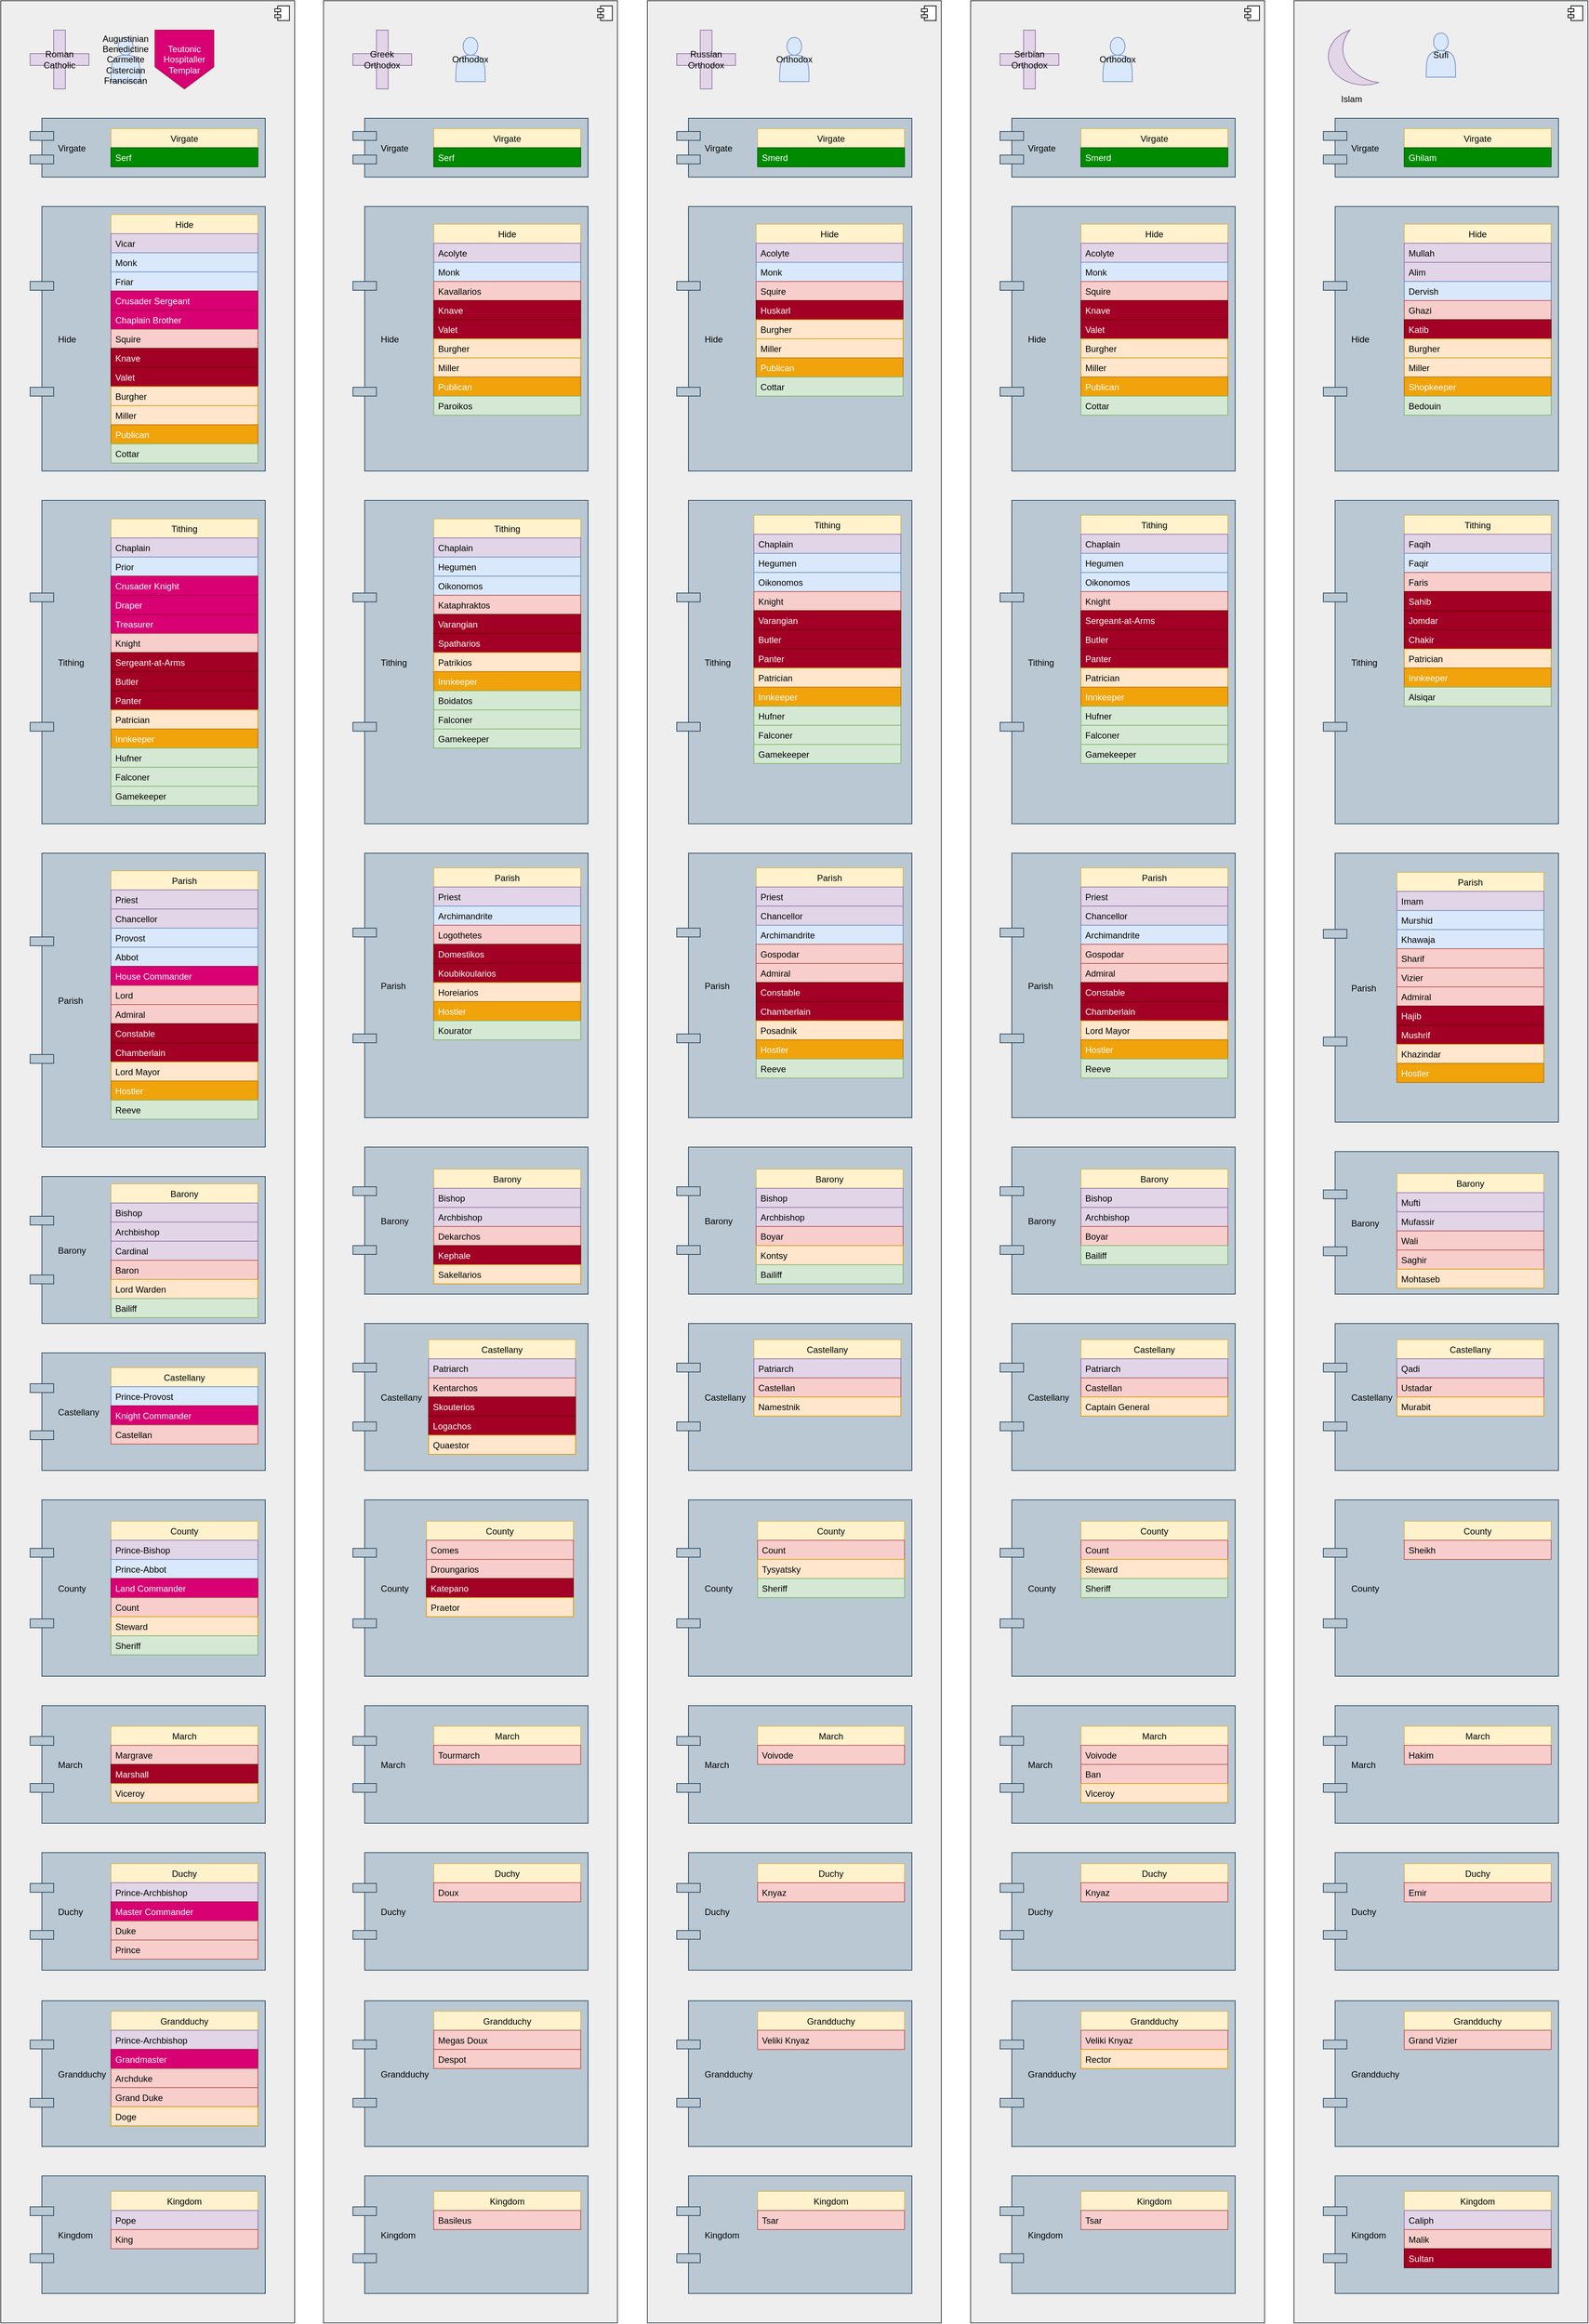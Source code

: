 <mxfile version="12.4.6" type="device"><diagram id="fqwpL6NrUDYgaM_oACts" name="Pagina-1"><mxGraphModel dx="1808" dy="583" grid="1" gridSize="10" guides="1" tooltips="1" connect="1" arrows="1" fold="1" page="1" pageScale="1" pageWidth="827" pageHeight="1169" math="0" shadow="0"><root><mxCell id="oCK8tUkI4gXZ0sV6fzL8-0"/><mxCell id="oCK8tUkI4gXZ0sV6fzL8-1" parent="oCK8tUkI4gXZ0sV6fzL8-0"/><mxCell id="Q3tsqEdlc2uWbTvdyT78-5" value="" style="html=1;fillColor=#eeeeee;strokeColor=#36393d;" parent="oCK8tUkI4gXZ0sV6fzL8-1" vertex="1"><mxGeometry x="-360.71" y="40" width="400" height="3160" as="geometry"/></mxCell><mxCell id="Q3tsqEdlc2uWbTvdyT78-6" value="" style="shape=component;jettyWidth=8;jettyHeight=4;" parent="Q3tsqEdlc2uWbTvdyT78-5" vertex="1"><mxGeometry x="1" width="20" height="20" relative="1" as="geometry"><mxPoint x="-27" y="7" as="offset"/></mxGeometry></mxCell><mxCell id="B4pw3fv6Li7XhSvalzTX-86" value="County" style="shape=component;align=left;spacingLeft=36;fillColor=#bac8d3;strokeColor=#23445d;" parent="Q3tsqEdlc2uWbTvdyT78-5" vertex="1"><mxGeometry x="40.0" y="2040" width="320" height="240" as="geometry"/></mxCell><mxCell id="B4pw3fv6Li7XhSvalzTX-87" value="March" style="shape=component;align=left;spacingLeft=36;fillColor=#bac8d3;strokeColor=#23445d;" parent="Q3tsqEdlc2uWbTvdyT78-5" vertex="1"><mxGeometry x="40.0" y="2320" width="320" height="160" as="geometry"/></mxCell><mxCell id="B4pw3fv6Li7XhSvalzTX-88" value="Duchy" style="shape=component;align=left;spacingLeft=36;fillColor=#bac8d3;strokeColor=#23445d;" parent="Q3tsqEdlc2uWbTvdyT78-5" vertex="1"><mxGeometry x="40.0" y="2520" width="320" height="160" as="geometry"/></mxCell><mxCell id="B4pw3fv6Li7XhSvalzTX-89" value="Grandduchy" style="shape=component;align=left;spacingLeft=36;fillColor=#bac8d3;strokeColor=#23445d;" parent="Q3tsqEdlc2uWbTvdyT78-5" vertex="1"><mxGeometry x="40.0" y="2721.67" width="320" height="198.33" as="geometry"/></mxCell><mxCell id="B4pw3fv6Li7XhSvalzTX-90" value="Kingdom" style="shape=component;align=left;spacingLeft=36;fillColor=#bac8d3;strokeColor=#23445d;" parent="Q3tsqEdlc2uWbTvdyT78-5" vertex="1"><mxGeometry x="40.0" y="2960" width="320" height="160" as="geometry"/></mxCell><mxCell id="B4pw3fv6Li7XhSvalzTX-91" value="County" style="swimlane;fontStyle=0;childLayout=stackLayout;horizontal=1;startSize=26;fillColor=#fff2cc;horizontalStack=0;resizeParent=1;resizeParentMax=0;resizeLast=0;collapsible=1;marginBottom=0;strokeColor=#d6b656;" parent="Q3tsqEdlc2uWbTvdyT78-5" vertex="1"><mxGeometry x="140.0" y="2069" width="200" height="130" as="geometry"/></mxCell><mxCell id="B4pw3fv6Li7XhSvalzTX-95" value="Comes" style="text;strokeColor=#b85450;fillColor=#f8cecc;align=left;verticalAlign=top;spacingLeft=4;spacingRight=4;overflow=hidden;rotatable=0;points=[[0,0.5],[1,0.5]];portConstraint=eastwest;" parent="B4pw3fv6Li7XhSvalzTX-91" vertex="1"><mxGeometry y="26" width="200" height="26" as="geometry"/></mxCell><mxCell id="pILQ_hefHBelA4muASM--73" value="Droungarios" style="text;strokeColor=#b85450;fillColor=#f8cecc;align=left;verticalAlign=top;spacingLeft=4;spacingRight=4;overflow=hidden;rotatable=0;points=[[0,0.5],[1,0.5]];portConstraint=eastwest;" parent="B4pw3fv6Li7XhSvalzTX-91" vertex="1"><mxGeometry y="52" width="200" height="26" as="geometry"/></mxCell><mxCell id="pILQ_hefHBelA4muASM--61" value="Katepano" style="text;strokeColor=#6F0000;fillColor=#a20025;align=left;verticalAlign=top;spacingLeft=4;spacingRight=4;overflow=hidden;rotatable=0;points=[[0,0.5],[1,0.5]];portConstraint=eastwest;fontColor=#ffffff;" parent="B4pw3fv6Li7XhSvalzTX-91" vertex="1"><mxGeometry y="78" width="200" height="26" as="geometry"/></mxCell><mxCell id="B4pw3fv6Li7XhSvalzTX-96" value="Praetor" style="text;strokeColor=#d79b00;fillColor=#ffe6cc;align=left;verticalAlign=top;spacingLeft=4;spacingRight=4;overflow=hidden;rotatable=0;points=[[0,0.5],[1,0.5]];portConstraint=eastwest;" parent="B4pw3fv6Li7XhSvalzTX-91" vertex="1"><mxGeometry y="104" width="200" height="26" as="geometry"/></mxCell><mxCell id="B4pw3fv6Li7XhSvalzTX-98" value="Greek Orthodox" style="shape=cross;whiteSpace=wrap;html=1;fillColor=#e1d5e7;strokeColor=#9673a6;" parent="Q3tsqEdlc2uWbTvdyT78-5" vertex="1"><mxGeometry x="40.0" y="40" width="80" height="80" as="geometry"/></mxCell><mxCell id="B4pw3fv6Li7XhSvalzTX-99" value="Orthodox" style="shape=actor;whiteSpace=wrap;html=1;fillColor=#dae8fc;strokeColor=#6c8ebf;" parent="Q3tsqEdlc2uWbTvdyT78-5" vertex="1"><mxGeometry x="180.0" y="50" width="40" height="60" as="geometry"/></mxCell><mxCell id="B4pw3fv6Li7XhSvalzTX-101" value="Virgate" style="shape=component;align=left;spacingLeft=36;fillColor=#bac8d3;strokeColor=#23445d;" parent="Q3tsqEdlc2uWbTvdyT78-5" vertex="1"><mxGeometry x="40.0" y="160" width="320" height="80" as="geometry"/></mxCell><mxCell id="B4pw3fv6Li7XhSvalzTX-102" value="Virgate" style="swimlane;fontStyle=0;childLayout=stackLayout;horizontal=1;startSize=26;fillColor=#fff2cc;horizontalStack=0;resizeParent=1;resizeParentMax=0;resizeLast=0;collapsible=1;marginBottom=0;strokeColor=#d6b656;" parent="Q3tsqEdlc2uWbTvdyT78-5" vertex="1"><mxGeometry x="150.0" y="174" width="200" height="52" as="geometry"/></mxCell><mxCell id="B4pw3fv6Li7XhSvalzTX-103" value="Serf" style="text;strokeColor=#005700;fillColor=#008a00;align=left;verticalAlign=top;spacingLeft=4;spacingRight=4;overflow=hidden;rotatable=0;points=[[0,0.5],[1,0.5]];portConstraint=eastwest;fontColor=#ffffff;" parent="B4pw3fv6Li7XhSvalzTX-102" vertex="1"><mxGeometry y="26" width="200" height="26" as="geometry"/></mxCell><mxCell id="B4pw3fv6Li7XhSvalzTX-104" value="Hide" style="shape=component;align=left;spacingLeft=36;fillColor=#bac8d3;strokeColor=#23445d;" parent="Q3tsqEdlc2uWbTvdyT78-5" vertex="1"><mxGeometry x="40.0" y="280" width="320" height="360" as="geometry"/></mxCell><mxCell id="B4pw3fv6Li7XhSvalzTX-105" value="Hide" style="swimlane;fontStyle=0;childLayout=stackLayout;horizontal=1;startSize=26;fillColor=#fff2cc;horizontalStack=0;resizeParent=1;resizeParentMax=0;resizeLast=0;collapsible=1;marginBottom=0;strokeColor=#d6b656;" parent="Q3tsqEdlc2uWbTvdyT78-5" vertex="1"><mxGeometry x="150.0" y="304" width="200" height="260" as="geometry"/></mxCell><mxCell id="B4pw3fv6Li7XhSvalzTX-106" value="Acolyte" style="text;strokeColor=#9673a6;fillColor=#e1d5e7;align=left;verticalAlign=top;spacingLeft=4;spacingRight=4;overflow=hidden;rotatable=0;points=[[0,0.5],[1,0.5]];portConstraint=eastwest;" parent="B4pw3fv6Li7XhSvalzTX-105" vertex="1"><mxGeometry y="26" width="200" height="26" as="geometry"/></mxCell><mxCell id="B4pw3fv6Li7XhSvalzTX-107" value="Monk" style="text;strokeColor=#6c8ebf;fillColor=#dae8fc;align=left;verticalAlign=top;spacingLeft=4;spacingRight=4;overflow=hidden;rotatable=0;points=[[0,0.5],[1,0.5]];portConstraint=eastwest;" parent="B4pw3fv6Li7XhSvalzTX-105" vertex="1"><mxGeometry y="52" width="200" height="26" as="geometry"/></mxCell><mxCell id="B4pw3fv6Li7XhSvalzTX-111" value="Kavallarios" style="text;strokeColor=#b85450;fillColor=#f8cecc;align=left;verticalAlign=top;spacingLeft=4;spacingRight=4;overflow=hidden;rotatable=0;points=[[0,0.5],[1,0.5]];portConstraint=eastwest;" parent="B4pw3fv6Li7XhSvalzTX-105" vertex="1"><mxGeometry y="78" width="200" height="26" as="geometry"/></mxCell><mxCell id="B4pw3fv6Li7XhSvalzTX-112" value="Knave" style="text;strokeColor=#6F0000;fillColor=#a20025;align=left;verticalAlign=top;spacingLeft=4;spacingRight=4;overflow=hidden;rotatable=0;points=[[0,0.5],[1,0.5]];portConstraint=eastwest;fontColor=#ffffff;" parent="B4pw3fv6Li7XhSvalzTX-105" vertex="1"><mxGeometry y="104" width="200" height="26" as="geometry"/></mxCell><mxCell id="B4pw3fv6Li7XhSvalzTX-113" value="Valet" style="text;strokeColor=#6F0000;fillColor=#a20025;align=left;verticalAlign=top;spacingLeft=4;spacingRight=4;overflow=hidden;rotatable=0;points=[[0,0.5],[1,0.5]];portConstraint=eastwest;fontColor=#ffffff;" parent="B4pw3fv6Li7XhSvalzTX-105" vertex="1"><mxGeometry y="130" width="200" height="26" as="geometry"/></mxCell><mxCell id="B4pw3fv6Li7XhSvalzTX-114" value="Burgher" style="text;strokeColor=#d79b00;fillColor=#ffe6cc;align=left;verticalAlign=top;spacingLeft=4;spacingRight=4;overflow=hidden;rotatable=0;points=[[0,0.5],[1,0.5]];portConstraint=eastwest;" parent="B4pw3fv6Li7XhSvalzTX-105" vertex="1"><mxGeometry y="156" width="200" height="26" as="geometry"/></mxCell><mxCell id="B4pw3fv6Li7XhSvalzTX-115" value="Miller" style="text;strokeColor=#d79b00;fillColor=#ffe6cc;align=left;verticalAlign=top;spacingLeft=4;spacingRight=4;overflow=hidden;rotatable=0;points=[[0,0.5],[1,0.5]];portConstraint=eastwest;" parent="B4pw3fv6Li7XhSvalzTX-105" vertex="1"><mxGeometry y="182" width="200" height="26" as="geometry"/></mxCell><mxCell id="B4pw3fv6Li7XhSvalzTX-116" value="Publican" style="text;strokeColor=#BD7000;fillColor=#f0a30a;align=left;verticalAlign=top;spacingLeft=4;spacingRight=4;overflow=hidden;rotatable=0;points=[[0,0.5],[1,0.5]];portConstraint=eastwest;fontColor=#ffffff;" parent="B4pw3fv6Li7XhSvalzTX-105" vertex="1"><mxGeometry y="208" width="200" height="26" as="geometry"/></mxCell><mxCell id="pILQ_hefHBelA4muASM--28" value="Paroikos" style="text;strokeColor=#82b366;fillColor=#d5e8d4;align=left;verticalAlign=top;spacingLeft=4;spacingRight=4;overflow=hidden;rotatable=0;points=[[0,0.5],[1,0.5]];portConstraint=eastwest;" parent="B4pw3fv6Li7XhSvalzTX-105" vertex="1"><mxGeometry y="234" width="200" height="26" as="geometry"/></mxCell><mxCell id="B4pw3fv6Li7XhSvalzTX-117" value="Tithing" style="shape=component;align=left;spacingLeft=36;fillColor=#bac8d3;strokeColor=#23445d;" parent="Q3tsqEdlc2uWbTvdyT78-5" vertex="1"><mxGeometry x="40.0" y="680" width="320" height="440" as="geometry"/></mxCell><mxCell id="B4pw3fv6Li7XhSvalzTX-118" value="Tithing" style="swimlane;fontStyle=0;childLayout=stackLayout;horizontal=1;startSize=26;fillColor=#fff2cc;horizontalStack=0;resizeParent=1;resizeParentMax=0;resizeLast=0;collapsible=1;marginBottom=0;strokeColor=#d6b656;" parent="Q3tsqEdlc2uWbTvdyT78-5" vertex="1"><mxGeometry x="150.0" y="705" width="200" height="312" as="geometry"/></mxCell><mxCell id="B4pw3fv6Li7XhSvalzTX-119" value="Chaplain" style="text;strokeColor=#9673a6;fillColor=#e1d5e7;align=left;verticalAlign=top;spacingLeft=4;spacingRight=4;overflow=hidden;rotatable=0;points=[[0,0.5],[1,0.5]];portConstraint=eastwest;" parent="B4pw3fv6Li7XhSvalzTX-118" vertex="1"><mxGeometry y="26" width="200" height="26" as="geometry"/></mxCell><mxCell id="B4pw3fv6Li7XhSvalzTX-120" value="Hegumen" style="text;strokeColor=#6c8ebf;fillColor=#dae8fc;align=left;verticalAlign=top;spacingLeft=4;spacingRight=4;overflow=hidden;rotatable=0;points=[[0,0.5],[1,0.5]];portConstraint=eastwest;" parent="B4pw3fv6Li7XhSvalzTX-118" vertex="1"><mxGeometry y="52" width="200" height="26" as="geometry"/></mxCell><mxCell id="B4pw3fv6Li7XhSvalzTX-124" value="Oikonomos" style="text;strokeColor=#6c8ebf;fillColor=#dae8fc;align=left;verticalAlign=top;spacingLeft=4;spacingRight=4;overflow=hidden;rotatable=0;points=[[0,0.5],[1,0.5]];portConstraint=eastwest;" parent="B4pw3fv6Li7XhSvalzTX-118" vertex="1"><mxGeometry y="78" width="200" height="26" as="geometry"/></mxCell><mxCell id="B4pw3fv6Li7XhSvalzTX-125" value="Kataphraktos" style="text;strokeColor=#b85450;fillColor=#f8cecc;align=left;verticalAlign=top;spacingLeft=4;spacingRight=4;overflow=hidden;rotatable=0;points=[[0,0.5],[1,0.5]];portConstraint=eastwest;" parent="B4pw3fv6Li7XhSvalzTX-118" vertex="1"><mxGeometry y="104" width="200" height="26" as="geometry"/></mxCell><mxCell id="B4pw3fv6Li7XhSvalzTX-126" value="Varangian" style="text;strokeColor=#6F0000;fillColor=#a20025;align=left;verticalAlign=top;spacingLeft=4;spacingRight=4;overflow=hidden;rotatable=0;points=[[0,0.5],[1,0.5]];portConstraint=eastwest;fontColor=#ffffff;" parent="B4pw3fv6Li7XhSvalzTX-118" vertex="1"><mxGeometry y="130" width="200" height="26" as="geometry"/></mxCell><mxCell id="B4pw3fv6Li7XhSvalzTX-127" value="Spatharios" style="text;strokeColor=#6F0000;fillColor=#a20025;align=left;verticalAlign=top;spacingLeft=4;spacingRight=4;overflow=hidden;rotatable=0;points=[[0,0.5],[1,0.5]];portConstraint=eastwest;fontColor=#ffffff;" parent="B4pw3fv6Li7XhSvalzTX-118" vertex="1"><mxGeometry y="156" width="200" height="26" as="geometry"/></mxCell><mxCell id="B4pw3fv6Li7XhSvalzTX-128" value="Patrikios" style="text;strokeColor=#d79b00;fillColor=#ffe6cc;align=left;verticalAlign=top;spacingLeft=4;spacingRight=4;overflow=hidden;rotatable=0;points=[[0,0.5],[1,0.5]];portConstraint=eastwest;" parent="B4pw3fv6Li7XhSvalzTX-118" vertex="1"><mxGeometry y="182" width="200" height="26" as="geometry"/></mxCell><mxCell id="B4pw3fv6Li7XhSvalzTX-129" value="Innkeeper" style="text;strokeColor=#BD7000;fillColor=#f0a30a;align=left;verticalAlign=top;spacingLeft=4;spacingRight=4;overflow=hidden;rotatable=0;points=[[0,0.5],[1,0.5]];portConstraint=eastwest;fontColor=#ffffff;" parent="B4pw3fv6Li7XhSvalzTX-118" vertex="1"><mxGeometry y="208" width="200" height="26" as="geometry"/></mxCell><mxCell id="B4pw3fv6Li7XhSvalzTX-130" value="Boidatos" style="text;strokeColor=#82b366;fillColor=#d5e8d4;align=left;verticalAlign=top;spacingLeft=4;spacingRight=4;overflow=hidden;rotatable=0;points=[[0,0.5],[1,0.5]];portConstraint=eastwest;" parent="B4pw3fv6Li7XhSvalzTX-118" vertex="1"><mxGeometry y="234" width="200" height="26" as="geometry"/></mxCell><mxCell id="B4pw3fv6Li7XhSvalzTX-131" value="Falconer" style="text;strokeColor=#82b366;fillColor=#d5e8d4;align=left;verticalAlign=top;spacingLeft=4;spacingRight=4;overflow=hidden;rotatable=0;points=[[0,0.5],[1,0.5]];portConstraint=eastwest;" parent="B4pw3fv6Li7XhSvalzTX-118" vertex="1"><mxGeometry y="260" width="200" height="26" as="geometry"/></mxCell><mxCell id="B4pw3fv6Li7XhSvalzTX-132" value="Gamekeeper" style="text;strokeColor=#82b366;fillColor=#d5e8d4;align=left;verticalAlign=top;spacingLeft=4;spacingRight=4;overflow=hidden;rotatable=0;points=[[0,0.5],[1,0.5]];portConstraint=eastwest;" parent="B4pw3fv6Li7XhSvalzTX-118" vertex="1"><mxGeometry y="286" width="200" height="26" as="geometry"/></mxCell><mxCell id="B4pw3fv6Li7XhSvalzTX-133" value="Parish" style="shape=component;align=left;spacingLeft=36;fillColor=#bac8d3;strokeColor=#23445d;" parent="Q3tsqEdlc2uWbTvdyT78-5" vertex="1"><mxGeometry x="40" y="1160" width="320" height="360" as="geometry"/></mxCell><mxCell id="B4pw3fv6Li7XhSvalzTX-144" value="Barony" style="shape=component;align=left;spacingLeft=36;fillColor=#bac8d3;strokeColor=#23445d;" parent="Q3tsqEdlc2uWbTvdyT78-5" vertex="1"><mxGeometry x="40" y="1560" width="320" height="200" as="geometry"/></mxCell><mxCell id="B4pw3fv6Li7XhSvalzTX-145" value="Barony" style="swimlane;fontStyle=0;childLayout=stackLayout;horizontal=1;startSize=26;fillColor=#fff2cc;horizontalStack=0;resizeParent=1;resizeParentMax=0;resizeLast=0;collapsible=1;marginBottom=0;strokeColor=#d6b656;" parent="Q3tsqEdlc2uWbTvdyT78-5" vertex="1"><mxGeometry x="150.0" y="1590" width="200" height="156" as="geometry"/></mxCell><mxCell id="B4pw3fv6Li7XhSvalzTX-146" value="Bishop" style="text;strokeColor=#9673a6;fillColor=#e1d5e7;align=left;verticalAlign=top;spacingLeft=4;spacingRight=4;overflow=hidden;rotatable=0;points=[[0,0.5],[1,0.5]];portConstraint=eastwest;" parent="B4pw3fv6Li7XhSvalzTX-145" vertex="1"><mxGeometry y="26" width="200" height="26" as="geometry"/></mxCell><mxCell id="B4pw3fv6Li7XhSvalzTX-147" value="Archbishop" style="text;strokeColor=#9673a6;fillColor=#e1d5e7;align=left;verticalAlign=top;spacingLeft=4;spacingRight=4;overflow=hidden;rotatable=0;points=[[0,0.5],[1,0.5]];portConstraint=eastwest;" parent="B4pw3fv6Li7XhSvalzTX-145" vertex="1"><mxGeometry y="52" width="200" height="26" as="geometry"/></mxCell><mxCell id="B4pw3fv6Li7XhSvalzTX-149" value="Dekarchos" style="text;strokeColor=#b85450;fillColor=#f8cecc;align=left;verticalAlign=top;spacingLeft=4;spacingRight=4;overflow=hidden;rotatable=0;points=[[0,0.5],[1,0.5]];portConstraint=eastwest;" parent="B4pw3fv6Li7XhSvalzTX-145" vertex="1"><mxGeometry y="78" width="200" height="26" as="geometry"/></mxCell><mxCell id="pILQ_hefHBelA4muASM--58" value="Kephale" style="text;strokeColor=#6F0000;fillColor=#a20025;align=left;verticalAlign=top;spacingLeft=4;spacingRight=4;overflow=hidden;rotatable=0;points=[[0,0.5],[1,0.5]];portConstraint=eastwest;fontColor=#ffffff;" parent="B4pw3fv6Li7XhSvalzTX-145" vertex="1"><mxGeometry y="104" width="200" height="26" as="geometry"/></mxCell><mxCell id="B4pw3fv6Li7XhSvalzTX-150" value="Sakellarios" style="text;strokeColor=#d79b00;fillColor=#ffe6cc;align=left;verticalAlign=top;spacingLeft=4;spacingRight=4;overflow=hidden;rotatable=0;points=[[0,0.5],[1,0.5]];portConstraint=eastwest;" parent="B4pw3fv6Li7XhSvalzTX-145" vertex="1"><mxGeometry y="130" width="200" height="26" as="geometry"/></mxCell><mxCell id="B4pw3fv6Li7XhSvalzTX-152" value="Castellany" style="shape=component;align=left;spacingLeft=36;fillColor=#bac8d3;strokeColor=#23445d;" parent="Q3tsqEdlc2uWbTvdyT78-5" vertex="1"><mxGeometry x="40.0" y="1800" width="320" height="200" as="geometry"/></mxCell><mxCell id="B4pw3fv6Li7XhSvalzTX-153" value="Castellany" style="swimlane;fontStyle=0;childLayout=stackLayout;horizontal=1;startSize=26;fillColor=#fff2cc;horizontalStack=0;resizeParent=1;resizeParentMax=0;resizeLast=0;collapsible=1;marginBottom=0;strokeColor=#d6b656;" parent="Q3tsqEdlc2uWbTvdyT78-5" vertex="1"><mxGeometry x="143.0" y="1822" width="200" height="156" as="geometry"/></mxCell><mxCell id="B4pw3fv6Li7XhSvalzTX-156" value="Patriarch" style="text;strokeColor=#9673a6;fillColor=#e1d5e7;align=left;verticalAlign=top;spacingLeft=4;spacingRight=4;overflow=hidden;rotatable=0;points=[[0,0.5],[1,0.5]];portConstraint=eastwest;" parent="B4pw3fv6Li7XhSvalzTX-153" vertex="1"><mxGeometry y="26" width="200" height="26" as="geometry"/></mxCell><mxCell id="pILQ_hefHBelA4muASM--51" value="Kentarchos" style="text;strokeColor=#b85450;fillColor=#f8cecc;align=left;verticalAlign=top;spacingLeft=4;spacingRight=4;overflow=hidden;rotatable=0;points=[[0,0.5],[1,0.5]];portConstraint=eastwest;" parent="B4pw3fv6Li7XhSvalzTX-153" vertex="1"><mxGeometry y="52" width="200" height="26" as="geometry"/></mxCell><mxCell id="pILQ_hefHBelA4muASM--59" value="Skouterios" style="text;strokeColor=#6F0000;fillColor=#a20025;align=left;verticalAlign=top;spacingLeft=4;spacingRight=4;overflow=hidden;rotatable=0;points=[[0,0.5],[1,0.5]];portConstraint=eastwest;fontColor=#ffffff;" parent="B4pw3fv6Li7XhSvalzTX-153" vertex="1"><mxGeometry y="78" width="200" height="26" as="geometry"/></mxCell><mxCell id="pILQ_hefHBelA4muASM--60" value="Logachos" style="text;strokeColor=#6F0000;fillColor=#a20025;align=left;verticalAlign=top;spacingLeft=4;spacingRight=4;overflow=hidden;rotatable=0;points=[[0,0.5],[1,0.5]];portConstraint=eastwest;fontColor=#ffffff;" parent="B4pw3fv6Li7XhSvalzTX-153" vertex="1"><mxGeometry y="104" width="200" height="26" as="geometry"/></mxCell><mxCell id="pILQ_hefHBelA4muASM--62" value="Quaestor" style="text;strokeColor=#d79b00;fillColor=#ffe6cc;align=left;verticalAlign=top;spacingLeft=4;spacingRight=4;overflow=hidden;rotatable=0;points=[[0,0.5],[1,0.5]];portConstraint=eastwest;" parent="B4pw3fv6Li7XhSvalzTX-153" vertex="1"><mxGeometry y="130" width="200" height="26" as="geometry"/></mxCell><mxCell id="B4pw3fv6Li7XhSvalzTX-157" value="March" style="swimlane;fontStyle=0;childLayout=stackLayout;horizontal=1;startSize=26;fillColor=#fff2cc;horizontalStack=0;resizeParent=1;resizeParentMax=0;resizeLast=0;collapsible=1;marginBottom=0;strokeColor=#d6b656;" parent="Q3tsqEdlc2uWbTvdyT78-5" vertex="1"><mxGeometry x="150.0" y="2348" width="200" height="52" as="geometry"/></mxCell><mxCell id="B4pw3fv6Li7XhSvalzTX-158" value="Tourmarch" style="text;strokeColor=#b85450;fillColor=#f8cecc;align=left;verticalAlign=top;spacingLeft=4;spacingRight=4;overflow=hidden;rotatable=0;points=[[0,0.5],[1,0.5]];portConstraint=eastwest;" parent="B4pw3fv6Li7XhSvalzTX-157" vertex="1"><mxGeometry y="26" width="200" height="26" as="geometry"/></mxCell><mxCell id="B4pw3fv6Li7XhSvalzTX-161" value="Duchy" style="swimlane;fontStyle=0;childLayout=stackLayout;horizontal=1;startSize=26;fillColor=#fff2cc;horizontalStack=0;resizeParent=1;resizeParentMax=0;resizeLast=0;collapsible=1;marginBottom=0;strokeColor=#d6b656;" parent="Q3tsqEdlc2uWbTvdyT78-5" vertex="1"><mxGeometry x="150.0" y="2535" width="200" height="52" as="geometry"/></mxCell><mxCell id="B4pw3fv6Li7XhSvalzTX-164" value="Doux" style="text;strokeColor=#b85450;fillColor=#f8cecc;align=left;verticalAlign=top;spacingLeft=4;spacingRight=4;overflow=hidden;rotatable=0;points=[[0,0.5],[1,0.5]];portConstraint=eastwest;" parent="B4pw3fv6Li7XhSvalzTX-161" vertex="1"><mxGeometry y="26" width="200" height="26" as="geometry"/></mxCell><mxCell id="B4pw3fv6Li7XhSvalzTX-166" value="Kingdom" style="swimlane;fontStyle=0;childLayout=stackLayout;horizontal=1;startSize=26;fillColor=#fff2cc;horizontalStack=0;resizeParent=1;resizeParentMax=0;resizeLast=0;collapsible=1;marginBottom=0;strokeColor=#d6b656;" parent="Q3tsqEdlc2uWbTvdyT78-5" vertex="1"><mxGeometry x="150.0" y="2981" width="200" height="52" as="geometry"/></mxCell><mxCell id="B4pw3fv6Li7XhSvalzTX-168" value="Basileus" style="text;strokeColor=#b85450;fillColor=#f8cecc;align=left;verticalAlign=top;spacingLeft=4;spacingRight=4;overflow=hidden;rotatable=0;points=[[0,0.5],[1,0.5]];portConstraint=eastwest;" parent="B4pw3fv6Li7XhSvalzTX-166" vertex="1"><mxGeometry y="26" width="200" height="26" as="geometry"/></mxCell><mxCell id="B4pw3fv6Li7XhSvalzTX-169" value="Grandduchy" style="swimlane;fontStyle=0;childLayout=stackLayout;horizontal=1;startSize=26;fillColor=#fff2cc;horizontalStack=0;resizeParent=1;resizeParentMax=0;resizeLast=0;collapsible=1;marginBottom=0;strokeColor=#d6b656;" parent="Q3tsqEdlc2uWbTvdyT78-5" vertex="1"><mxGeometry x="150.0" y="2735.84" width="200" height="78" as="geometry"/></mxCell><mxCell id="B4pw3fv6Li7XhSvalzTX-172" value="Megas Doux" style="text;strokeColor=#b85450;fillColor=#f8cecc;align=left;verticalAlign=top;spacingLeft=4;spacingRight=4;overflow=hidden;rotatable=0;points=[[0,0.5],[1,0.5]];portConstraint=eastwest;" parent="B4pw3fv6Li7XhSvalzTX-169" vertex="1"><mxGeometry y="26" width="200" height="26" as="geometry"/></mxCell><mxCell id="B4pw3fv6Li7XhSvalzTX-173" value="Despot" style="text;strokeColor=#b85450;fillColor=#f8cecc;align=left;verticalAlign=top;spacingLeft=4;spacingRight=4;overflow=hidden;rotatable=0;points=[[0,0.5],[1,0.5]];portConstraint=eastwest;" parent="B4pw3fv6Li7XhSvalzTX-169" vertex="1"><mxGeometry y="52" width="200" height="26" as="geometry"/></mxCell><mxCell id="B4pw3fv6Li7XhSvalzTX-134" value="Parish" style="swimlane;fontStyle=0;childLayout=stackLayout;horizontal=1;startSize=26;fillColor=#fff2cc;horizontalStack=0;resizeParent=1;resizeParentMax=0;resizeLast=0;collapsible=1;marginBottom=0;strokeColor=#d6b656;" parent="Q3tsqEdlc2uWbTvdyT78-5" vertex="1"><mxGeometry x="150.0" y="1180" width="200" height="234" as="geometry"/></mxCell><mxCell id="B4pw3fv6Li7XhSvalzTX-135" value="Priest" style="text;strokeColor=#9673a6;fillColor=#e1d5e7;align=left;verticalAlign=top;spacingLeft=4;spacingRight=4;overflow=hidden;rotatable=0;points=[[0,0.5],[1,0.5]];portConstraint=eastwest;" parent="B4pw3fv6Li7XhSvalzTX-134" vertex="1"><mxGeometry y="26" width="200" height="26" as="geometry"/></mxCell><mxCell id="B4pw3fv6Li7XhSvalzTX-136" value="Archimandrite" style="text;strokeColor=#6c8ebf;fillColor=#dae8fc;align=left;verticalAlign=top;spacingLeft=4;spacingRight=4;overflow=hidden;rotatable=0;points=[[0,0.5],[1,0.5]];portConstraint=eastwest;" parent="B4pw3fv6Li7XhSvalzTX-134" vertex="1"><mxGeometry y="52" width="200" height="26" as="geometry"/></mxCell><mxCell id="B4pw3fv6Li7XhSvalzTX-139" value="Logothetes" style="text;strokeColor=#b85450;fillColor=#f8cecc;align=left;verticalAlign=top;spacingLeft=4;spacingRight=4;overflow=hidden;rotatable=0;points=[[0,0.5],[1,0.5]];portConstraint=eastwest;" parent="B4pw3fv6Li7XhSvalzTX-134" vertex="1"><mxGeometry y="78" width="200" height="26" as="geometry"/></mxCell><mxCell id="B4pw3fv6Li7XhSvalzTX-140" value="Domestikos" style="text;strokeColor=#6F0000;fillColor=#a20025;align=left;verticalAlign=top;spacingLeft=4;spacingRight=4;overflow=hidden;rotatable=0;points=[[0,0.5],[1,0.5]];portConstraint=eastwest;fontColor=#ffffff;" parent="B4pw3fv6Li7XhSvalzTX-134" vertex="1"><mxGeometry y="104" width="200" height="26" as="geometry"/></mxCell><mxCell id="B4pw3fv6Li7XhSvalzTX-141" value="Koubikoularios" style="text;strokeColor=#6F0000;fillColor=#a20025;align=left;verticalAlign=top;spacingLeft=4;spacingRight=4;overflow=hidden;rotatable=0;points=[[0,0.5],[1,0.5]];portConstraint=eastwest;fontColor=#ffffff;" parent="B4pw3fv6Li7XhSvalzTX-134" vertex="1"><mxGeometry y="130" width="200" height="26" as="geometry"/></mxCell><mxCell id="B4pw3fv6Li7XhSvalzTX-142" value="Horeiarios" style="text;strokeColor=#d79b00;fillColor=#ffe6cc;align=left;verticalAlign=top;spacingLeft=4;spacingRight=4;overflow=hidden;rotatable=0;points=[[0,0.5],[1,0.5]];portConstraint=eastwest;" parent="B4pw3fv6Li7XhSvalzTX-134" vertex="1"><mxGeometry y="156" width="200" height="26" as="geometry"/></mxCell><mxCell id="pILQ_hefHBelA4muASM--88" value="Hostler" style="text;strokeColor=#BD7000;fillColor=#f0a30a;align=left;verticalAlign=top;spacingLeft=4;spacingRight=4;overflow=hidden;rotatable=0;points=[[0,0.5],[1,0.5]];portConstraint=eastwest;fontColor=#ffffff;" parent="B4pw3fv6Li7XhSvalzTX-134" vertex="1"><mxGeometry y="182" width="200" height="26" as="geometry"/></mxCell><mxCell id="B4pw3fv6Li7XhSvalzTX-143" value="Kourator" style="text;strokeColor=#82b366;fillColor=#d5e8d4;align=left;verticalAlign=top;spacingLeft=4;spacingRight=4;overflow=hidden;rotatable=0;points=[[0,0.5],[1,0.5]];portConstraint=eastwest;" parent="B4pw3fv6Li7XhSvalzTX-134" vertex="1"><mxGeometry y="208" width="200" height="26" as="geometry"/></mxCell><mxCell id="pILQ_hefHBelA4muASM--75" value="" style="html=1;fillColor=#eeeeee;strokeColor=#36393d;" parent="oCK8tUkI4gXZ0sV6fzL8-1" vertex="1"><mxGeometry x="-800" y="40" width="400" height="3160" as="geometry"/></mxCell><mxCell id="pILQ_hefHBelA4muASM--76" value="" style="shape=component;jettyWidth=8;jettyHeight=4;" parent="pILQ_hefHBelA4muASM--75" vertex="1"><mxGeometry x="1" width="20" height="20" relative="1" as="geometry"><mxPoint x="-27" y="7" as="offset"/></mxGeometry></mxCell><mxCell id="Q3tsqEdlc2uWbTvdyT78-23" value="County" style="shape=component;align=left;spacingLeft=36;fillColor=#bac8d3;strokeColor=#23445d;" parent="pILQ_hefHBelA4muASM--75" vertex="1"><mxGeometry x="40" y="2040" width="320" height="240" as="geometry"/></mxCell><mxCell id="Q3tsqEdlc2uWbTvdyT78-24" value="March" style="shape=component;align=left;spacingLeft=36;fillColor=#bac8d3;strokeColor=#23445d;" parent="pILQ_hefHBelA4muASM--75" vertex="1"><mxGeometry x="40" y="2320" width="320" height="160" as="geometry"/></mxCell><mxCell id="Q3tsqEdlc2uWbTvdyT78-25" value="Duchy" style="shape=component;align=left;spacingLeft=36;fillColor=#bac8d3;strokeColor=#23445d;" parent="pILQ_hefHBelA4muASM--75" vertex="1"><mxGeometry x="40" y="2520" width="320" height="160" as="geometry"/></mxCell><mxCell id="Q3tsqEdlc2uWbTvdyT78-26" value="Grandduchy" style="shape=component;align=left;spacingLeft=36;fillColor=#bac8d3;strokeColor=#23445d;" parent="pILQ_hefHBelA4muASM--75" vertex="1"><mxGeometry x="40" y="2721.67" width="320" height="198.33" as="geometry"/></mxCell><mxCell id="Q3tsqEdlc2uWbTvdyT78-27" value="Kingdom" style="shape=component;align=left;spacingLeft=36;fillColor=#bac8d3;strokeColor=#23445d;" parent="pILQ_hefHBelA4muASM--75" vertex="1"><mxGeometry x="40" y="2960" width="320" height="160" as="geometry"/></mxCell><mxCell id="B4pw3fv6Li7XhSvalzTX-55" value="County" style="swimlane;fontStyle=0;childLayout=stackLayout;horizontal=1;startSize=26;fillColor=#fff2cc;horizontalStack=0;resizeParent=1;resizeParentMax=0;resizeLast=0;collapsible=1;marginBottom=0;strokeColor=#d6b656;" parent="pILQ_hefHBelA4muASM--75" vertex="1"><mxGeometry x="150" y="2069" width="200" height="182" as="geometry"/></mxCell><mxCell id="B4pw3fv6Li7XhSvalzTX-56" value="Prince-Bishop" style="text;strokeColor=#9673a6;fillColor=#e1d5e7;align=left;verticalAlign=top;spacingLeft=4;spacingRight=4;overflow=hidden;rotatable=0;points=[[0,0.5],[1,0.5]];portConstraint=eastwest;" parent="B4pw3fv6Li7XhSvalzTX-55" vertex="1"><mxGeometry y="26" width="200" height="26" as="geometry"/></mxCell><mxCell id="B4pw3fv6Li7XhSvalzTX-57" value="Prince-Abbot" style="text;strokeColor=#6c8ebf;fillColor=#dae8fc;align=left;verticalAlign=top;spacingLeft=4;spacingRight=4;overflow=hidden;rotatable=0;points=[[0,0.5],[1,0.5]];portConstraint=eastwest;" parent="B4pw3fv6Li7XhSvalzTX-55" vertex="1"><mxGeometry y="52" width="200" height="26" as="geometry"/></mxCell><mxCell id="B4pw3fv6Li7XhSvalzTX-74" value="Land Commander" style="text;strokeColor=#A50040;fillColor=#d80073;align=left;verticalAlign=top;spacingLeft=4;spacingRight=4;overflow=hidden;rotatable=0;points=[[0,0.5],[1,0.5]];portConstraint=eastwest;fontColor=#ffffff;" parent="B4pw3fv6Li7XhSvalzTX-55" vertex="1"><mxGeometry y="78" width="200" height="26" as="geometry"/></mxCell><mxCell id="B4pw3fv6Li7XhSvalzTX-59" value="Count" style="text;strokeColor=#b85450;fillColor=#f8cecc;align=left;verticalAlign=top;spacingLeft=4;spacingRight=4;overflow=hidden;rotatable=0;points=[[0,0.5],[1,0.5]];portConstraint=eastwest;" parent="B4pw3fv6Li7XhSvalzTX-55" vertex="1"><mxGeometry y="104" width="200" height="26" as="geometry"/></mxCell><mxCell id="B4pw3fv6Li7XhSvalzTX-60" value="Steward" style="text;strokeColor=#d79b00;fillColor=#ffe6cc;align=left;verticalAlign=top;spacingLeft=4;spacingRight=4;overflow=hidden;rotatable=0;points=[[0,0.5],[1,0.5]];portConstraint=eastwest;" parent="B4pw3fv6Li7XhSvalzTX-55" vertex="1"><mxGeometry y="130" width="200" height="26" as="geometry"/></mxCell><mxCell id="B4pw3fv6Li7XhSvalzTX-61" value="Sheriff" style="text;strokeColor=#82b366;fillColor=#d5e8d4;align=left;verticalAlign=top;spacingLeft=4;spacingRight=4;overflow=hidden;rotatable=0;points=[[0,0.5],[1,0.5]];portConstraint=eastwest;" parent="B4pw3fv6Li7XhSvalzTX-55" vertex="1"><mxGeometry y="156" width="200" height="26" as="geometry"/></mxCell><mxCell id="2jdsYeryBUeTHIesLBzQ-0" value="Roman Catholic" style="shape=cross;whiteSpace=wrap;html=1;fillColor=#e1d5e7;strokeColor=#9673a6;" parent="pILQ_hefHBelA4muASM--75" vertex="1"><mxGeometry x="40" y="40" width="80" height="80" as="geometry"/></mxCell><mxCell id="W7H0q0cM_pCKm5dzo4S4-0" value="Augustinian&lt;br&gt;Benedictine&lt;br&gt;Carmelite&lt;br&gt;Cistercian&lt;br&gt;Franciscan" style="shape=actor;whiteSpace=wrap;html=1;fillColor=#dae8fc;strokeColor=#6c8ebf;" parent="pILQ_hefHBelA4muASM--75" vertex="1"><mxGeometry x="150" y="50" width="40" height="60" as="geometry"/></mxCell><mxCell id="B4pw3fv6Li7XhSvalzTX-0" value="&lt;div&gt;Teutonic&lt;/div&gt;&lt;div&gt;Hospitaller&lt;/div&gt;&lt;div&gt;Templar&lt;br&gt;&lt;/div&gt;" style="shape=offPageConnector;whiteSpace=wrap;html=1;fillColor=#d80073;strokeColor=#A50040;fontColor=#ffffff;" parent="pILQ_hefHBelA4muASM--75" vertex="1"><mxGeometry x="210" y="40" width="80" height="80" as="geometry"/></mxCell><mxCell id="Q3tsqEdlc2uWbTvdyT78-32" value="Virgate" style="shape=component;align=left;spacingLeft=36;fillColor=#bac8d3;strokeColor=#23445d;" parent="pILQ_hefHBelA4muASM--75" vertex="1"><mxGeometry x="40" y="160" width="320" height="80" as="geometry"/></mxCell><mxCell id="Q3tsqEdlc2uWbTvdyT78-33" value="Virgate" style="swimlane;fontStyle=0;childLayout=stackLayout;horizontal=1;startSize=26;fillColor=#fff2cc;horizontalStack=0;resizeParent=1;resizeParentMax=0;resizeLast=0;collapsible=1;marginBottom=0;strokeColor=#d6b656;" parent="pILQ_hefHBelA4muASM--75" vertex="1"><mxGeometry x="150" y="174" width="200" height="52" as="geometry"/></mxCell><mxCell id="Q3tsqEdlc2uWbTvdyT78-36" value="Serf" style="text;strokeColor=#005700;fillColor=#008a00;align=left;verticalAlign=top;spacingLeft=4;spacingRight=4;overflow=hidden;rotatable=0;points=[[0,0.5],[1,0.5]];portConstraint=eastwest;fontColor=#ffffff;" parent="Q3tsqEdlc2uWbTvdyT78-33" vertex="1"><mxGeometry y="26" width="200" height="26" as="geometry"/></mxCell><mxCell id="Q3tsqEdlc2uWbTvdyT78-19" value="Hide" style="shape=component;align=left;spacingLeft=36;fillColor=#bac8d3;strokeColor=#23445d;" parent="pILQ_hefHBelA4muASM--75" vertex="1"><mxGeometry x="40" y="280" width="320" height="360" as="geometry"/></mxCell><mxCell id="Q3tsqEdlc2uWbTvdyT78-28" value="Hide" style="swimlane;fontStyle=0;childLayout=stackLayout;horizontal=1;startSize=26;fillColor=#fff2cc;horizontalStack=0;resizeParent=1;resizeParentMax=0;resizeLast=0;collapsible=1;marginBottom=0;strokeColor=#d6b656;" parent="pILQ_hefHBelA4muASM--75" vertex="1"><mxGeometry x="150" y="291" width="200" height="338" as="geometry"/></mxCell><mxCell id="Q3tsqEdlc2uWbTvdyT78-29" value="Vicar" style="text;strokeColor=#9673a6;fillColor=#e1d5e7;align=left;verticalAlign=top;spacingLeft=4;spacingRight=4;overflow=hidden;rotatable=0;points=[[0,0.5],[1,0.5]];portConstraint=eastwest;" parent="Q3tsqEdlc2uWbTvdyT78-28" vertex="1"><mxGeometry y="26" width="200" height="26" as="geometry"/></mxCell><mxCell id="Q3tsqEdlc2uWbTvdyT78-30" value="Monk" style="text;strokeColor=#6c8ebf;fillColor=#dae8fc;align=left;verticalAlign=top;spacingLeft=4;spacingRight=4;overflow=hidden;rotatable=0;points=[[0,0.5],[1,0.5]];portConstraint=eastwest;" parent="Q3tsqEdlc2uWbTvdyT78-28" vertex="1"><mxGeometry y="52" width="200" height="26" as="geometry"/></mxCell><mxCell id="Q3tsqEdlc2uWbTvdyT78-31" value="Friar" style="text;strokeColor=#6c8ebf;fillColor=#dae8fc;align=left;verticalAlign=top;spacingLeft=4;spacingRight=4;overflow=hidden;rotatable=0;points=[[0,0.5],[1,0.5]];portConstraint=eastwest;" parent="Q3tsqEdlc2uWbTvdyT78-28" vertex="1"><mxGeometry y="78" width="200" height="26" as="geometry"/></mxCell><mxCell id="Q3tsqEdlc2uWbTvdyT78-37" value="Crusader Sergeant" style="text;strokeColor=#A50040;fillColor=#d80073;align=left;verticalAlign=top;spacingLeft=4;spacingRight=4;overflow=hidden;rotatable=0;points=[[0,0.5],[1,0.5]];portConstraint=eastwest;fontColor=#ffffff;" parent="Q3tsqEdlc2uWbTvdyT78-28" vertex="1"><mxGeometry y="104" width="200" height="26" as="geometry"/></mxCell><mxCell id="Q3tsqEdlc2uWbTvdyT78-38" value="Chaplain Brother" style="text;strokeColor=#A50040;fillColor=#d80073;align=left;verticalAlign=top;spacingLeft=4;spacingRight=4;overflow=hidden;rotatable=0;points=[[0,0.5],[1,0.5]];portConstraint=eastwest;fontColor=#ffffff;" parent="Q3tsqEdlc2uWbTvdyT78-28" vertex="1"><mxGeometry y="130" width="200" height="26" as="geometry"/></mxCell><mxCell id="Q3tsqEdlc2uWbTvdyT78-39" value="Squire" style="text;strokeColor=#b85450;fillColor=#f8cecc;align=left;verticalAlign=top;spacingLeft=4;spacingRight=4;overflow=hidden;rotatable=0;points=[[0,0.5],[1,0.5]];portConstraint=eastwest;" parent="Q3tsqEdlc2uWbTvdyT78-28" vertex="1"><mxGeometry y="156" width="200" height="26" as="geometry"/></mxCell><mxCell id="Q3tsqEdlc2uWbTvdyT78-40" value="Knave" style="text;strokeColor=#6F0000;fillColor=#a20025;align=left;verticalAlign=top;spacingLeft=4;spacingRight=4;overflow=hidden;rotatable=0;points=[[0,0.5],[1,0.5]];portConstraint=eastwest;fontColor=#ffffff;" parent="Q3tsqEdlc2uWbTvdyT78-28" vertex="1"><mxGeometry y="182" width="200" height="26" as="geometry"/></mxCell><mxCell id="Q3tsqEdlc2uWbTvdyT78-41" value="Valet" style="text;strokeColor=#6F0000;fillColor=#a20025;align=left;verticalAlign=top;spacingLeft=4;spacingRight=4;overflow=hidden;rotatable=0;points=[[0,0.5],[1,0.5]];portConstraint=eastwest;fontColor=#ffffff;" parent="Q3tsqEdlc2uWbTvdyT78-28" vertex="1"><mxGeometry y="208" width="200" height="26" as="geometry"/></mxCell><mxCell id="Q3tsqEdlc2uWbTvdyT78-42" value="Burgher" style="text;strokeColor=#d79b00;fillColor=#ffe6cc;align=left;verticalAlign=top;spacingLeft=4;spacingRight=4;overflow=hidden;rotatable=0;points=[[0,0.5],[1,0.5]];portConstraint=eastwest;" parent="Q3tsqEdlc2uWbTvdyT78-28" vertex="1"><mxGeometry y="234" width="200" height="26" as="geometry"/></mxCell><mxCell id="pILQ_hefHBelA4muASM--29" value="Miller" style="text;strokeColor=#d79b00;fillColor=#ffe6cc;align=left;verticalAlign=top;spacingLeft=4;spacingRight=4;overflow=hidden;rotatable=0;points=[[0,0.5],[1,0.5]];portConstraint=eastwest;" parent="Q3tsqEdlc2uWbTvdyT78-28" vertex="1"><mxGeometry y="260" width="200" height="26" as="geometry"/></mxCell><mxCell id="B4pw3fv6Li7XhSvalzTX-13" value="Publican" style="text;strokeColor=#BD7000;fillColor=#f0a30a;align=left;verticalAlign=top;spacingLeft=4;spacingRight=4;overflow=hidden;rotatable=0;points=[[0,0.5],[1,0.5]];portConstraint=eastwest;fontColor=#ffffff;" parent="Q3tsqEdlc2uWbTvdyT78-28" vertex="1"><mxGeometry y="286" width="200" height="26" as="geometry"/></mxCell><mxCell id="Q3tsqEdlc2uWbTvdyT78-43" value="Cottar" style="text;strokeColor=#82b366;fillColor=#d5e8d4;align=left;verticalAlign=top;spacingLeft=4;spacingRight=4;overflow=hidden;rotatable=0;points=[[0,0.5],[1,0.5]];portConstraint=eastwest;" parent="Q3tsqEdlc2uWbTvdyT78-28" vertex="1"><mxGeometry y="312" width="200" height="26" as="geometry"/></mxCell><mxCell id="Q3tsqEdlc2uWbTvdyT78-20" value="Tithing" style="shape=component;align=left;spacingLeft=36;fillColor=#bac8d3;strokeColor=#23445d;" parent="pILQ_hefHBelA4muASM--75" vertex="1"><mxGeometry x="40" y="680" width="320" height="440" as="geometry"/></mxCell><mxCell id="B4pw3fv6Li7XhSvalzTX-1" value="Tithing" style="swimlane;fontStyle=0;childLayout=stackLayout;horizontal=1;startSize=26;fillColor=#fff2cc;horizontalStack=0;resizeParent=1;resizeParentMax=0;resizeLast=0;collapsible=1;marginBottom=0;strokeColor=#d6b656;" parent="pILQ_hefHBelA4muASM--75" vertex="1"><mxGeometry x="150" y="705" width="200" height="390" as="geometry"/></mxCell><mxCell id="B4pw3fv6Li7XhSvalzTX-2" value="Chaplain" style="text;strokeColor=#9673a6;fillColor=#e1d5e7;align=left;verticalAlign=top;spacingLeft=4;spacingRight=4;overflow=hidden;rotatable=0;points=[[0,0.5],[1,0.5]];portConstraint=eastwest;" parent="B4pw3fv6Li7XhSvalzTX-1" vertex="1"><mxGeometry y="26" width="200" height="26" as="geometry"/></mxCell><mxCell id="B4pw3fv6Li7XhSvalzTX-3" value="Prior" style="text;strokeColor=#6c8ebf;fillColor=#dae8fc;align=left;verticalAlign=top;spacingLeft=4;spacingRight=4;overflow=hidden;rotatable=0;points=[[0,0.5],[1,0.5]];portConstraint=eastwest;" parent="B4pw3fv6Li7XhSvalzTX-1" vertex="1"><mxGeometry y="52" width="200" height="26" as="geometry"/></mxCell><mxCell id="B4pw3fv6Li7XhSvalzTX-4" value="Crusader Knight" style="text;strokeColor=#A50040;fillColor=#d80073;align=left;verticalAlign=top;spacingLeft=4;spacingRight=4;overflow=hidden;rotatable=0;points=[[0,0.5],[1,0.5]];portConstraint=eastwest;fontColor=#ffffff;" parent="B4pw3fv6Li7XhSvalzTX-1" vertex="1"><mxGeometry y="78" width="200" height="26" as="geometry"/></mxCell><mxCell id="B4pw3fv6Li7XhSvalzTX-5" value="Draper" style="text;strokeColor=#A50040;fillColor=#d80073;align=left;verticalAlign=top;spacingLeft=4;spacingRight=4;overflow=hidden;rotatable=0;points=[[0,0.5],[1,0.5]];portConstraint=eastwest;fontColor=#ffffff;" parent="B4pw3fv6Li7XhSvalzTX-1" vertex="1"><mxGeometry y="104" width="200" height="26" as="geometry"/></mxCell><mxCell id="B4pw3fv6Li7XhSvalzTX-6" value="Treasurer" style="text;strokeColor=#A50040;fillColor=#d80073;align=left;verticalAlign=top;spacingLeft=4;spacingRight=4;overflow=hidden;rotatable=0;points=[[0,0.5],[1,0.5]];portConstraint=eastwest;fontColor=#ffffff;" parent="B4pw3fv6Li7XhSvalzTX-1" vertex="1"><mxGeometry y="130" width="200" height="26" as="geometry"/></mxCell><mxCell id="B4pw3fv6Li7XhSvalzTX-7" value="Knight" style="text;strokeColor=#b85450;fillColor=#f8cecc;align=left;verticalAlign=top;spacingLeft=4;spacingRight=4;overflow=hidden;rotatable=0;points=[[0,0.5],[1,0.5]];portConstraint=eastwest;" parent="B4pw3fv6Li7XhSvalzTX-1" vertex="1"><mxGeometry y="156" width="200" height="26" as="geometry"/></mxCell><mxCell id="B4pw3fv6Li7XhSvalzTX-8" value="Sergeant-at-Arms" style="text;strokeColor=#6F0000;fillColor=#a20025;align=left;verticalAlign=top;spacingLeft=4;spacingRight=4;overflow=hidden;rotatable=0;points=[[0,0.5],[1,0.5]];portConstraint=eastwest;fontColor=#ffffff;" parent="B4pw3fv6Li7XhSvalzTX-1" vertex="1"><mxGeometry y="182" width="200" height="26" as="geometry"/></mxCell><mxCell id="B4pw3fv6Li7XhSvalzTX-9" value="Butler" style="text;strokeColor=#6F0000;fillColor=#a20025;align=left;verticalAlign=top;spacingLeft=4;spacingRight=4;overflow=hidden;rotatable=0;points=[[0,0.5],[1,0.5]];portConstraint=eastwest;fontColor=#ffffff;" parent="B4pw3fv6Li7XhSvalzTX-1" vertex="1"><mxGeometry y="208" width="200" height="26" as="geometry"/></mxCell><mxCell id="B4pw3fv6Li7XhSvalzTX-12" value="Panter" style="text;strokeColor=#6F0000;fillColor=#a20025;align=left;verticalAlign=top;spacingLeft=4;spacingRight=4;overflow=hidden;rotatable=0;points=[[0,0.5],[1,0.5]];portConstraint=eastwest;fontColor=#ffffff;" parent="B4pw3fv6Li7XhSvalzTX-1" vertex="1"><mxGeometry y="234" width="200" height="26" as="geometry"/></mxCell><mxCell id="B4pw3fv6Li7XhSvalzTX-10" value="Patrician" style="text;strokeColor=#d79b00;fillColor=#ffe6cc;align=left;verticalAlign=top;spacingLeft=4;spacingRight=4;overflow=hidden;rotatable=0;points=[[0,0.5],[1,0.5]];portConstraint=eastwest;" parent="B4pw3fv6Li7XhSvalzTX-1" vertex="1"><mxGeometry y="260" width="200" height="26" as="geometry"/></mxCell><mxCell id="B4pw3fv6Li7XhSvalzTX-14" value="Innkeeper" style="text;strokeColor=#BD7000;fillColor=#f0a30a;align=left;verticalAlign=top;spacingLeft=4;spacingRight=4;overflow=hidden;rotatable=0;points=[[0,0.5],[1,0.5]];portConstraint=eastwest;fontColor=#ffffff;" parent="B4pw3fv6Li7XhSvalzTX-1" vertex="1"><mxGeometry y="286" width="200" height="26" as="geometry"/></mxCell><mxCell id="B4pw3fv6Li7XhSvalzTX-11" value="Hufner" style="text;strokeColor=#82b366;fillColor=#d5e8d4;align=left;verticalAlign=top;spacingLeft=4;spacingRight=4;overflow=hidden;rotatable=0;points=[[0,0.5],[1,0.5]];portConstraint=eastwest;" parent="B4pw3fv6Li7XhSvalzTX-1" vertex="1"><mxGeometry y="312" width="200" height="26" as="geometry"/></mxCell><mxCell id="B4pw3fv6Li7XhSvalzTX-30" value="Falconer" style="text;strokeColor=#82b366;fillColor=#d5e8d4;align=left;verticalAlign=top;spacingLeft=4;spacingRight=4;overflow=hidden;rotatable=0;points=[[0,0.5],[1,0.5]];portConstraint=eastwest;" parent="B4pw3fv6Li7XhSvalzTX-1" vertex="1"><mxGeometry y="338" width="200" height="26" as="geometry"/></mxCell><mxCell id="B4pw3fv6Li7XhSvalzTX-31" value="Gamekeeper" style="text;strokeColor=#82b366;fillColor=#d5e8d4;align=left;verticalAlign=top;spacingLeft=4;spacingRight=4;overflow=hidden;rotatable=0;points=[[0,0.5],[1,0.5]];portConstraint=eastwest;" parent="B4pw3fv6Li7XhSvalzTX-1" vertex="1"><mxGeometry y="364" width="200" height="26" as="geometry"/></mxCell><mxCell id="B4pw3fv6Li7XhSvalzTX-32" value="Parish" style="shape=component;align=left;spacingLeft=36;fillColor=#bac8d3;strokeColor=#23445d;" parent="pILQ_hefHBelA4muASM--75" vertex="1"><mxGeometry x="40" y="1160" width="320" height="400" as="geometry"/></mxCell><mxCell id="Q3tsqEdlc2uWbTvdyT78-21" value="Barony" style="shape=component;align=left;spacingLeft=36;fillColor=#bac8d3;strokeColor=#23445d;" parent="pILQ_hefHBelA4muASM--75" vertex="1"><mxGeometry x="40" y="1600" width="320" height="200" as="geometry"/></mxCell><mxCell id="B4pw3fv6Li7XhSvalzTX-33" value="Barony" style="swimlane;fontStyle=0;childLayout=stackLayout;horizontal=1;startSize=26;fillColor=#fff2cc;horizontalStack=0;resizeParent=1;resizeParentMax=0;resizeLast=0;collapsible=1;marginBottom=0;strokeColor=#d6b656;" parent="pILQ_hefHBelA4muASM--75" vertex="1"><mxGeometry x="150" y="1610" width="200" height="182" as="geometry"/></mxCell><mxCell id="B4pw3fv6Li7XhSvalzTX-34" value="Bishop" style="text;strokeColor=#9673a6;fillColor=#e1d5e7;align=left;verticalAlign=top;spacingLeft=4;spacingRight=4;overflow=hidden;rotatable=0;points=[[0,0.5],[1,0.5]];portConstraint=eastwest;" parent="B4pw3fv6Li7XhSvalzTX-33" vertex="1"><mxGeometry y="26" width="200" height="26" as="geometry"/></mxCell><mxCell id="B4pw3fv6Li7XhSvalzTX-35" value="Archbishop" style="text;strokeColor=#9673a6;fillColor=#e1d5e7;align=left;verticalAlign=top;spacingLeft=4;spacingRight=4;overflow=hidden;rotatable=0;points=[[0,0.5],[1,0.5]];portConstraint=eastwest;" parent="B4pw3fv6Li7XhSvalzTX-33" vertex="1"><mxGeometry y="52" width="200" height="26" as="geometry"/></mxCell><mxCell id="B4pw3fv6Li7XhSvalzTX-36" value="Cardinal" style="text;strokeColor=#9673a6;fillColor=#e1d5e7;align=left;verticalAlign=top;spacingLeft=4;spacingRight=4;overflow=hidden;rotatable=0;points=[[0,0.5],[1,0.5]];portConstraint=eastwest;" parent="B4pw3fv6Li7XhSvalzTX-33" vertex="1"><mxGeometry y="78" width="200" height="26" as="geometry"/></mxCell><mxCell id="B4pw3fv6Li7XhSvalzTX-41" value="Baron" style="text;strokeColor=#b85450;fillColor=#f8cecc;align=left;verticalAlign=top;spacingLeft=4;spacingRight=4;overflow=hidden;rotatable=0;points=[[0,0.5],[1,0.5]];portConstraint=eastwest;" parent="B4pw3fv6Li7XhSvalzTX-33" vertex="1"><mxGeometry y="104" width="200" height="26" as="geometry"/></mxCell><mxCell id="B4pw3fv6Li7XhSvalzTX-45" value="Lord Warden" style="text;strokeColor=#d79b00;fillColor=#ffe6cc;align=left;verticalAlign=top;spacingLeft=4;spacingRight=4;overflow=hidden;rotatable=0;points=[[0,0.5],[1,0.5]];portConstraint=eastwest;" parent="B4pw3fv6Li7XhSvalzTX-33" vertex="1"><mxGeometry y="130" width="200" height="26" as="geometry"/></mxCell><mxCell id="B4pw3fv6Li7XhSvalzTX-47" value="Bailiff" style="text;strokeColor=#82b366;fillColor=#d5e8d4;align=left;verticalAlign=top;spacingLeft=4;spacingRight=4;overflow=hidden;rotatable=0;points=[[0,0.5],[1,0.5]];portConstraint=eastwest;" parent="B4pw3fv6Li7XhSvalzTX-33" vertex="1"><mxGeometry y="156" width="200" height="26" as="geometry"/></mxCell><mxCell id="Q3tsqEdlc2uWbTvdyT78-22" value="Castellany" style="shape=component;align=left;spacingLeft=36;fillColor=#bac8d3;strokeColor=#23445d;" parent="pILQ_hefHBelA4muASM--75" vertex="1"><mxGeometry x="40" y="1840" width="320" height="160" as="geometry"/></mxCell><mxCell id="B4pw3fv6Li7XhSvalzTX-48" value="Castellany" style="swimlane;fontStyle=0;childLayout=stackLayout;horizontal=1;startSize=26;fillColor=#fff2cc;horizontalStack=0;resizeParent=1;resizeParentMax=0;resizeLast=0;collapsible=1;marginBottom=0;strokeColor=#d6b656;" parent="pILQ_hefHBelA4muASM--75" vertex="1"><mxGeometry x="150" y="1860" width="200" height="104" as="geometry"/></mxCell><mxCell id="B4pw3fv6Li7XhSvalzTX-49" value="Prince-Provost" style="text;strokeColor=#6c8ebf;fillColor=#dae8fc;align=left;verticalAlign=top;spacingLeft=4;spacingRight=4;overflow=hidden;rotatable=0;points=[[0,0.5],[1,0.5]];portConstraint=eastwest;" parent="B4pw3fv6Li7XhSvalzTX-48" vertex="1"><mxGeometry y="26" width="200" height="26" as="geometry"/></mxCell><mxCell id="B4pw3fv6Li7XhSvalzTX-50" value="Knight Commander" style="text;strokeColor=#A50040;fillColor=#d80073;align=left;verticalAlign=top;spacingLeft=4;spacingRight=4;overflow=hidden;rotatable=0;points=[[0,0.5],[1,0.5]];portConstraint=eastwest;fontColor=#ffffff;" parent="B4pw3fv6Li7XhSvalzTX-48" vertex="1"><mxGeometry y="52" width="200" height="26" as="geometry"/></mxCell><mxCell id="B4pw3fv6Li7XhSvalzTX-52" value="Castellan" style="text;strokeColor=#b85450;fillColor=#f8cecc;align=left;verticalAlign=top;spacingLeft=4;spacingRight=4;overflow=hidden;rotatable=0;points=[[0,0.5],[1,0.5]];portConstraint=eastwest;" parent="B4pw3fv6Li7XhSvalzTX-48" vertex="1"><mxGeometry y="78" width="200" height="26" as="geometry"/></mxCell><mxCell id="B4pw3fv6Li7XhSvalzTX-62" value="March" style="swimlane;fontStyle=0;childLayout=stackLayout;horizontal=1;startSize=26;fillColor=#fff2cc;horizontalStack=0;resizeParent=1;resizeParentMax=0;resizeLast=0;collapsible=1;marginBottom=0;strokeColor=#d6b656;" parent="pILQ_hefHBelA4muASM--75" vertex="1"><mxGeometry x="150" y="2348" width="200" height="104" as="geometry"/></mxCell><mxCell id="B4pw3fv6Li7XhSvalzTX-65" value="Margrave" style="text;strokeColor=#b85450;fillColor=#f8cecc;align=left;verticalAlign=top;spacingLeft=4;spacingRight=4;overflow=hidden;rotatable=0;points=[[0,0.5],[1,0.5]];portConstraint=eastwest;" parent="B4pw3fv6Li7XhSvalzTX-62" vertex="1"><mxGeometry y="26" width="200" height="26" as="geometry"/></mxCell><mxCell id="B4pw3fv6Li7XhSvalzTX-69" value="Marshall" style="text;strokeColor=#6F0000;fillColor=#a20025;align=left;verticalAlign=top;spacingLeft=4;spacingRight=4;overflow=hidden;rotatable=0;points=[[0,0.5],[1,0.5]];portConstraint=eastwest;fontColor=#ffffff;" parent="B4pw3fv6Li7XhSvalzTX-62" vertex="1"><mxGeometry y="52" width="200" height="26" as="geometry"/></mxCell><mxCell id="B4pw3fv6Li7XhSvalzTX-66" value="Viceroy" style="text;strokeColor=#d79b00;fillColor=#ffe6cc;align=left;verticalAlign=top;spacingLeft=4;spacingRight=4;overflow=hidden;rotatable=0;points=[[0,0.5],[1,0.5]];portConstraint=eastwest;" parent="B4pw3fv6Li7XhSvalzTX-62" vertex="1"><mxGeometry y="78" width="200" height="26" as="geometry"/></mxCell><mxCell id="B4pw3fv6Li7XhSvalzTX-70" value="Duchy" style="swimlane;fontStyle=0;childLayout=stackLayout;horizontal=1;startSize=26;fillColor=#fff2cc;horizontalStack=0;resizeParent=1;resizeParentMax=0;resizeLast=0;collapsible=1;marginBottom=0;strokeColor=#d6b656;" parent="pILQ_hefHBelA4muASM--75" vertex="1"><mxGeometry x="150" y="2535" width="200" height="130" as="geometry"/></mxCell><mxCell id="B4pw3fv6Li7XhSvalzTX-71" value="Prince-Archbishop" style="text;strokeColor=#9673a6;fillColor=#e1d5e7;align=left;verticalAlign=top;spacingLeft=4;spacingRight=4;overflow=hidden;rotatable=0;points=[[0,0.5],[1,0.5]];portConstraint=eastwest;" parent="B4pw3fv6Li7XhSvalzTX-70" vertex="1"><mxGeometry y="26" width="200" height="26" as="geometry"/></mxCell><mxCell id="B4pw3fv6Li7XhSvalzTX-75" value="Master Commander" style="text;strokeColor=#A50040;fillColor=#d80073;align=left;verticalAlign=top;spacingLeft=4;spacingRight=4;overflow=hidden;rotatable=0;points=[[0,0.5],[1,0.5]];portConstraint=eastwest;fontColor=#ffffff;" parent="B4pw3fv6Li7XhSvalzTX-70" vertex="1"><mxGeometry y="52" width="200" height="26" as="geometry"/></mxCell><mxCell id="B4pw3fv6Li7XhSvalzTX-72" value="Duke" style="text;strokeColor=#b85450;fillColor=#f8cecc;align=left;verticalAlign=top;spacingLeft=4;spacingRight=4;overflow=hidden;rotatable=0;points=[[0,0.5],[1,0.5]];portConstraint=eastwest;" parent="B4pw3fv6Li7XhSvalzTX-70" vertex="1"><mxGeometry y="78" width="200" height="26" as="geometry"/></mxCell><mxCell id="B4pw3fv6Li7XhSvalzTX-73" value="Prince" style="text;strokeColor=#b85450;fillColor=#f8cecc;align=left;verticalAlign=top;spacingLeft=4;spacingRight=4;overflow=hidden;rotatable=0;points=[[0,0.5],[1,0.5]];portConstraint=eastwest;" parent="B4pw3fv6Li7XhSvalzTX-70" vertex="1"><mxGeometry y="104" width="200" height="26" as="geometry"/></mxCell><mxCell id="B4pw3fv6Li7XhSvalzTX-76" value="Kingdom" style="swimlane;fontStyle=0;childLayout=stackLayout;horizontal=1;startSize=26;fillColor=#fff2cc;horizontalStack=0;resizeParent=1;resizeParentMax=0;resizeLast=0;collapsible=1;marginBottom=0;strokeColor=#d6b656;" parent="pILQ_hefHBelA4muASM--75" vertex="1"><mxGeometry x="150" y="2981" width="200" height="78" as="geometry"/></mxCell><mxCell id="B4pw3fv6Li7XhSvalzTX-77" value="Pope" style="text;strokeColor=#9673a6;fillColor=#e1d5e7;align=left;verticalAlign=top;spacingLeft=4;spacingRight=4;overflow=hidden;rotatable=0;points=[[0,0.5],[1,0.5]];portConstraint=eastwest;" parent="B4pw3fv6Li7XhSvalzTX-76" vertex="1"><mxGeometry y="26" width="200" height="26" as="geometry"/></mxCell><mxCell id="B4pw3fv6Li7XhSvalzTX-79" value="King" style="text;strokeColor=#b85450;fillColor=#f8cecc;align=left;verticalAlign=top;spacingLeft=4;spacingRight=4;overflow=hidden;rotatable=0;points=[[0,0.5],[1,0.5]];portConstraint=eastwest;" parent="B4pw3fv6Li7XhSvalzTX-76" vertex="1"><mxGeometry y="52" width="200" height="26" as="geometry"/></mxCell><mxCell id="B4pw3fv6Li7XhSvalzTX-81" value="Grandduchy" style="swimlane;fontStyle=0;childLayout=stackLayout;horizontal=1;startSize=26;fillColor=#fff2cc;horizontalStack=0;resizeParent=1;resizeParentMax=0;resizeLast=0;collapsible=1;marginBottom=0;strokeColor=#d6b656;" parent="pILQ_hefHBelA4muASM--75" vertex="1"><mxGeometry x="150" y="2735.84" width="200" height="156" as="geometry"/></mxCell><mxCell id="B4pw3fv6Li7XhSvalzTX-82" value="Prince-Archbishop" style="text;strokeColor=#9673a6;fillColor=#e1d5e7;align=left;verticalAlign=top;spacingLeft=4;spacingRight=4;overflow=hidden;rotatable=0;points=[[0,0.5],[1,0.5]];portConstraint=eastwest;" parent="B4pw3fv6Li7XhSvalzTX-81" vertex="1"><mxGeometry y="26" width="200" height="26" as="geometry"/></mxCell><mxCell id="B4pw3fv6Li7XhSvalzTX-83" value="Grandmaster" style="text;strokeColor=#A50040;fillColor=#d80073;align=left;verticalAlign=top;spacingLeft=4;spacingRight=4;overflow=hidden;rotatable=0;points=[[0,0.5],[1,0.5]];portConstraint=eastwest;fontColor=#ffffff;" parent="B4pw3fv6Li7XhSvalzTX-81" vertex="1"><mxGeometry y="52" width="200" height="26" as="geometry"/></mxCell><mxCell id="B4pw3fv6Li7XhSvalzTX-84" value="Archduke" style="text;strokeColor=#b85450;fillColor=#f8cecc;align=left;verticalAlign=top;spacingLeft=4;spacingRight=4;overflow=hidden;rotatable=0;points=[[0,0.5],[1,0.5]];portConstraint=eastwest;" parent="B4pw3fv6Li7XhSvalzTX-81" vertex="1"><mxGeometry y="78" width="200" height="26" as="geometry"/></mxCell><mxCell id="B4pw3fv6Li7XhSvalzTX-85" value="Grand Duke" style="text;strokeColor=#b85450;fillColor=#f8cecc;align=left;verticalAlign=top;spacingLeft=4;spacingRight=4;overflow=hidden;rotatable=0;points=[[0,0.5],[1,0.5]];portConstraint=eastwest;" parent="B4pw3fv6Li7XhSvalzTX-81" vertex="1"><mxGeometry y="104" width="200" height="26" as="geometry"/></mxCell><mxCell id="pILQ_hefHBelA4muASM--66" value="Doge" style="text;strokeColor=#d79b00;fillColor=#ffe6cc;align=left;verticalAlign=top;spacingLeft=4;spacingRight=4;overflow=hidden;rotatable=0;points=[[0,0.5],[1,0.5]];portConstraint=eastwest;" parent="B4pw3fv6Li7XhSvalzTX-81" vertex="1"><mxGeometry y="130" width="200" height="26" as="geometry"/></mxCell><mxCell id="B4pw3fv6Li7XhSvalzTX-15" value="Parish" style="swimlane;fontStyle=0;childLayout=stackLayout;horizontal=1;startSize=26;fillColor=#fff2cc;horizontalStack=0;resizeParent=1;resizeParentMax=0;resizeLast=0;collapsible=1;marginBottom=0;strokeColor=#d6b656;" parent="pILQ_hefHBelA4muASM--75" vertex="1"><mxGeometry x="150" y="1184" width="200" height="338" as="geometry"/></mxCell><mxCell id="B4pw3fv6Li7XhSvalzTX-16" value="Priest" style="text;strokeColor=#9673a6;fillColor=#e1d5e7;align=left;verticalAlign=top;spacingLeft=4;spacingRight=4;overflow=hidden;rotatable=0;points=[[0,0.5],[1,0.5]];portConstraint=eastwest;" parent="B4pw3fv6Li7XhSvalzTX-15" vertex="1"><mxGeometry y="26" width="200" height="26" as="geometry"/></mxCell><mxCell id="pILQ_hefHBelA4muASM--94" value="Chancellor" style="text;strokeColor=#9673a6;fillColor=#e1d5e7;align=left;verticalAlign=top;spacingLeft=4;spacingRight=4;overflow=hidden;rotatable=0;points=[[0,0.5],[1,0.5]];portConstraint=eastwest;" parent="B4pw3fv6Li7XhSvalzTX-15" vertex="1"><mxGeometry y="52" width="200" height="26" as="geometry"/></mxCell><mxCell id="B4pw3fv6Li7XhSvalzTX-17" value="Provost" style="text;strokeColor=#6c8ebf;fillColor=#dae8fc;align=left;verticalAlign=top;spacingLeft=4;spacingRight=4;overflow=hidden;rotatable=0;points=[[0,0.5],[1,0.5]];portConstraint=eastwest;" parent="B4pw3fv6Li7XhSvalzTX-15" vertex="1"><mxGeometry y="78" width="200" height="26" as="geometry"/></mxCell><mxCell id="B4pw3fv6Li7XhSvalzTX-18" value="Abbot" style="text;strokeColor=#6c8ebf;fillColor=#dae8fc;align=left;verticalAlign=top;spacingLeft=4;spacingRight=4;overflow=hidden;rotatable=0;points=[[0,0.5],[1,0.5]];portConstraint=eastwest;" parent="B4pw3fv6Li7XhSvalzTX-15" vertex="1"><mxGeometry y="104" width="200" height="26" as="geometry"/></mxCell><mxCell id="B4pw3fv6Li7XhSvalzTX-19" value="House Commander" style="text;strokeColor=#A50040;fillColor=#d80073;align=left;verticalAlign=top;spacingLeft=4;spacingRight=4;overflow=hidden;rotatable=0;points=[[0,0.5],[1,0.5]];portConstraint=eastwest;fontColor=#ffffff;" parent="B4pw3fv6Li7XhSvalzTX-15" vertex="1"><mxGeometry y="130" width="200" height="26" as="geometry"/></mxCell><mxCell id="B4pw3fv6Li7XhSvalzTX-21" value="Lord" style="text;strokeColor=#b85450;fillColor=#f8cecc;align=left;verticalAlign=top;spacingLeft=4;spacingRight=4;overflow=hidden;rotatable=0;points=[[0,0.5],[1,0.5]];portConstraint=eastwest;" parent="B4pw3fv6Li7XhSvalzTX-15" vertex="1"><mxGeometry y="156" width="200" height="26" as="geometry"/></mxCell><mxCell id="pILQ_hefHBelA4muASM--72" value="Admiral" style="text;strokeColor=#b85450;fillColor=#f8cecc;align=left;verticalAlign=top;spacingLeft=4;spacingRight=4;overflow=hidden;rotatable=0;points=[[0,0.5],[1,0.5]];portConstraint=eastwest;" parent="B4pw3fv6Li7XhSvalzTX-15" vertex="1"><mxGeometry y="182" width="200" height="26" as="geometry"/></mxCell><mxCell id="B4pw3fv6Li7XhSvalzTX-22" value="Constable" style="text;strokeColor=#6F0000;fillColor=#a20025;align=left;verticalAlign=top;spacingLeft=4;spacingRight=4;overflow=hidden;rotatable=0;points=[[0,0.5],[1,0.5]];portConstraint=eastwest;fontColor=#ffffff;" parent="B4pw3fv6Li7XhSvalzTX-15" vertex="1"><mxGeometry y="208" width="200" height="26" as="geometry"/></mxCell><mxCell id="B4pw3fv6Li7XhSvalzTX-23" value="Chamberlain" style="text;strokeColor=#6F0000;fillColor=#a20025;align=left;verticalAlign=top;spacingLeft=4;spacingRight=4;overflow=hidden;rotatable=0;points=[[0,0.5],[1,0.5]];portConstraint=eastwest;fontColor=#ffffff;" parent="B4pw3fv6Li7XhSvalzTX-15" vertex="1"><mxGeometry y="234" width="200" height="26" as="geometry"/></mxCell><mxCell id="B4pw3fv6Li7XhSvalzTX-25" value="Lord Mayor" style="text;strokeColor=#d79b00;fillColor=#ffe6cc;align=left;verticalAlign=top;spacingLeft=4;spacingRight=4;overflow=hidden;rotatable=0;points=[[0,0.5],[1,0.5]];portConstraint=eastwest;" parent="B4pw3fv6Li7XhSvalzTX-15" vertex="1"><mxGeometry y="260" width="200" height="26" as="geometry"/></mxCell><mxCell id="pILQ_hefHBelA4muASM--87" value="Hostler" style="text;strokeColor=#BD7000;fillColor=#f0a30a;align=left;verticalAlign=top;spacingLeft=4;spacingRight=4;overflow=hidden;rotatable=0;points=[[0,0.5],[1,0.5]];portConstraint=eastwest;fontColor=#ffffff;" parent="B4pw3fv6Li7XhSvalzTX-15" vertex="1"><mxGeometry y="286" width="200" height="26" as="geometry"/></mxCell><mxCell id="B4pw3fv6Li7XhSvalzTX-27" value="Reeve" style="text;strokeColor=#82b366;fillColor=#d5e8d4;align=left;verticalAlign=top;spacingLeft=4;spacingRight=4;overflow=hidden;rotatable=0;points=[[0,0.5],[1,0.5]];portConstraint=eastwest;" parent="B4pw3fv6Li7XhSvalzTX-15" vertex="1"><mxGeometry y="312" width="200" height="26" as="geometry"/></mxCell><mxCell id="pILQ_hefHBelA4muASM--80" value="" style="html=1;fillColor=#eeeeee;strokeColor=#36393d;" parent="oCK8tUkI4gXZ0sV6fzL8-1" vertex="1"><mxGeometry x="960" y="40" width="400" height="3160" as="geometry"/></mxCell><mxCell id="pILQ_hefHBelA4muASM--81" value="" style="shape=component;jettyWidth=8;jettyHeight=4;" parent="pILQ_hefHBelA4muASM--80" vertex="1"><mxGeometry x="1" width="20" height="20" relative="1" as="geometry"><mxPoint x="-27" y="7" as="offset"/></mxGeometry></mxCell><mxCell id="B4pw3fv6Li7XhSvalzTX-326" value="County" style="shape=component;align=left;spacingLeft=36;fillColor=#bac8d3;strokeColor=#23445d;" parent="pILQ_hefHBelA4muASM--80" vertex="1"><mxGeometry x="40" y="2040" width="320" height="240" as="geometry"/></mxCell><mxCell id="B4pw3fv6Li7XhSvalzTX-327" value="March" style="shape=component;align=left;spacingLeft=36;fillColor=#bac8d3;strokeColor=#23445d;" parent="pILQ_hefHBelA4muASM--80" vertex="1"><mxGeometry x="40" y="2320" width="320" height="160" as="geometry"/></mxCell><mxCell id="B4pw3fv6Li7XhSvalzTX-328" value="Duchy" style="shape=component;align=left;spacingLeft=36;fillColor=#bac8d3;strokeColor=#23445d;" parent="pILQ_hefHBelA4muASM--80" vertex="1"><mxGeometry x="40" y="2520" width="320" height="160" as="geometry"/></mxCell><mxCell id="B4pw3fv6Li7XhSvalzTX-329" value="Grandduchy" style="shape=component;align=left;spacingLeft=36;fillColor=#bac8d3;strokeColor=#23445d;" parent="pILQ_hefHBelA4muASM--80" vertex="1"><mxGeometry x="40" y="2721.67" width="320" height="198.33" as="geometry"/></mxCell><mxCell id="B4pw3fv6Li7XhSvalzTX-330" value="Kingdom" style="shape=component;align=left;spacingLeft=36;fillColor=#bac8d3;strokeColor=#23445d;" parent="pILQ_hefHBelA4muASM--80" vertex="1"><mxGeometry x="40" y="2960" width="320" height="160" as="geometry"/></mxCell><mxCell id="B4pw3fv6Li7XhSvalzTX-331" value="County" style="swimlane;fontStyle=0;childLayout=stackLayout;horizontal=1;startSize=26;fillColor=#fff2cc;horizontalStack=0;resizeParent=1;resizeParentMax=0;resizeLast=0;collapsible=1;marginBottom=0;strokeColor=#d6b656;" parent="pILQ_hefHBelA4muASM--80" vertex="1"><mxGeometry x="150" y="2069" width="200" height="52" as="geometry"/></mxCell><mxCell id="B4pw3fv6Li7XhSvalzTX-334" value="Sheikh" style="text;strokeColor=#b85450;fillColor=#f8cecc;align=left;verticalAlign=top;spacingLeft=4;spacingRight=4;overflow=hidden;rotatable=0;points=[[0,0.5],[1,0.5]];portConstraint=eastwest;" parent="B4pw3fv6Li7XhSvalzTX-331" vertex="1"><mxGeometry y="26" width="200" height="26" as="geometry"/></mxCell><mxCell id="B4pw3fv6Li7XhSvalzTX-338" value="Sufi" style="shape=actor;whiteSpace=wrap;html=1;fillColor=#dae8fc;strokeColor=#6c8ebf;" parent="pILQ_hefHBelA4muASM--80" vertex="1"><mxGeometry x="180" y="44" width="40" height="60" as="geometry"/></mxCell><mxCell id="B4pw3fv6Li7XhSvalzTX-339" value="Virgate" style="shape=component;align=left;spacingLeft=36;fillColor=#bac8d3;strokeColor=#23445d;" parent="pILQ_hefHBelA4muASM--80" vertex="1"><mxGeometry x="40" y="160" width="320" height="80" as="geometry"/></mxCell><mxCell id="B4pw3fv6Li7XhSvalzTX-340" value="Virgate" style="swimlane;fontStyle=0;childLayout=stackLayout;horizontal=1;startSize=26;fillColor=#fff2cc;horizontalStack=0;resizeParent=1;resizeParentMax=0;resizeLast=0;collapsible=1;marginBottom=0;strokeColor=#d6b656;" parent="pILQ_hefHBelA4muASM--80" vertex="1"><mxGeometry x="150" y="174" width="200" height="52" as="geometry"/></mxCell><mxCell id="B4pw3fv6Li7XhSvalzTX-341" value="Ghilam" style="text;strokeColor=#005700;fillColor=#008a00;align=left;verticalAlign=top;spacingLeft=4;spacingRight=4;overflow=hidden;rotatable=0;points=[[0,0.5],[1,0.5]];portConstraint=eastwest;fontColor=#ffffff;" parent="B4pw3fv6Li7XhSvalzTX-340" vertex="1"><mxGeometry y="26" width="200" height="26" as="geometry"/></mxCell><mxCell id="B4pw3fv6Li7XhSvalzTX-342" value="Hide" style="shape=component;align=left;spacingLeft=36;fillColor=#bac8d3;strokeColor=#23445d;" parent="pILQ_hefHBelA4muASM--80" vertex="1"><mxGeometry x="40" y="280" width="320" height="360" as="geometry"/></mxCell><mxCell id="B4pw3fv6Li7XhSvalzTX-352" value="Tithing" style="shape=component;align=left;spacingLeft=36;fillColor=#bac8d3;strokeColor=#23445d;" parent="pILQ_hefHBelA4muASM--80" vertex="1"><mxGeometry x="40" y="680" width="320" height="440" as="geometry"/></mxCell><mxCell id="B4pw3fv6Li7XhSvalzTX-353" value="Tithing" style="swimlane;fontStyle=0;childLayout=stackLayout;horizontal=1;startSize=26;fillColor=#fff2cc;horizontalStack=0;resizeParent=1;resizeParentMax=0;resizeLast=0;collapsible=1;marginBottom=0;strokeColor=#d6b656;" parent="pILQ_hefHBelA4muASM--80" vertex="1"><mxGeometry x="150" y="700" width="200" height="260" as="geometry"/></mxCell><mxCell id="B4pw3fv6Li7XhSvalzTX-354" value="Faqih" style="text;strokeColor=#9673a6;fillColor=#e1d5e7;align=left;verticalAlign=top;spacingLeft=4;spacingRight=4;overflow=hidden;rotatable=0;points=[[0,0.5],[1,0.5]];portConstraint=eastwest;" parent="B4pw3fv6Li7XhSvalzTX-353" vertex="1"><mxGeometry y="26" width="200" height="26" as="geometry"/></mxCell><mxCell id="B4pw3fv6Li7XhSvalzTX-355" value="Faqir" style="text;strokeColor=#6c8ebf;fillColor=#dae8fc;align=left;verticalAlign=top;spacingLeft=4;spacingRight=4;overflow=hidden;rotatable=0;points=[[0,0.5],[1,0.5]];portConstraint=eastwest;" parent="B4pw3fv6Li7XhSvalzTX-353" vertex="1"><mxGeometry y="52" width="200" height="26" as="geometry"/></mxCell><mxCell id="B4pw3fv6Li7XhSvalzTX-356" value="Faris" style="text;strokeColor=#b85450;fillColor=#f8cecc;align=left;verticalAlign=top;spacingLeft=4;spacingRight=4;overflow=hidden;rotatable=0;points=[[0,0.5],[1,0.5]];portConstraint=eastwest;" parent="B4pw3fv6Li7XhSvalzTX-353" vertex="1"><mxGeometry y="78" width="200" height="26" as="geometry"/></mxCell><mxCell id="B4pw3fv6Li7XhSvalzTX-357" value="Sahib" style="text;strokeColor=#6F0000;fillColor=#a20025;align=left;verticalAlign=top;spacingLeft=4;spacingRight=4;overflow=hidden;rotatable=0;points=[[0,0.5],[1,0.5]];portConstraint=eastwest;fontColor=#ffffff;" parent="B4pw3fv6Li7XhSvalzTX-353" vertex="1"><mxGeometry y="104" width="200" height="26" as="geometry"/></mxCell><mxCell id="B4pw3fv6Li7XhSvalzTX-358" value="Jomdar" style="text;strokeColor=#6F0000;fillColor=#a20025;align=left;verticalAlign=top;spacingLeft=4;spacingRight=4;overflow=hidden;rotatable=0;points=[[0,0.5],[1,0.5]];portConstraint=eastwest;fontColor=#ffffff;" parent="B4pw3fv6Li7XhSvalzTX-353" vertex="1"><mxGeometry y="130" width="200" height="26" as="geometry"/></mxCell><mxCell id="B4pw3fv6Li7XhSvalzTX-359" value="Chakir" style="text;strokeColor=#6F0000;fillColor=#a20025;align=left;verticalAlign=top;spacingLeft=4;spacingRight=4;overflow=hidden;rotatable=0;points=[[0,0.5],[1,0.5]];portConstraint=eastwest;fontColor=#ffffff;" parent="B4pw3fv6Li7XhSvalzTX-353" vertex="1"><mxGeometry y="156" width="200" height="26" as="geometry"/></mxCell><mxCell id="B4pw3fv6Li7XhSvalzTX-360" value="Patrician" style="text;strokeColor=#d79b00;fillColor=#ffe6cc;align=left;verticalAlign=top;spacingLeft=4;spacingRight=4;overflow=hidden;rotatable=0;points=[[0,0.5],[1,0.5]];portConstraint=eastwest;" parent="B4pw3fv6Li7XhSvalzTX-353" vertex="1"><mxGeometry y="182" width="200" height="26" as="geometry"/></mxCell><mxCell id="B4pw3fv6Li7XhSvalzTX-361" value="Innkeeper" style="text;strokeColor=#BD7000;fillColor=#f0a30a;align=left;verticalAlign=top;spacingLeft=4;spacingRight=4;overflow=hidden;rotatable=0;points=[[0,0.5],[1,0.5]];portConstraint=eastwest;fontColor=#ffffff;" parent="B4pw3fv6Li7XhSvalzTX-353" vertex="1"><mxGeometry y="208" width="200" height="26" as="geometry"/></mxCell><mxCell id="B4pw3fv6Li7XhSvalzTX-363" value="Alsiqar" style="text;strokeColor=#82b366;fillColor=#d5e8d4;align=left;verticalAlign=top;spacingLeft=4;spacingRight=4;overflow=hidden;rotatable=0;points=[[0,0.5],[1,0.5]];portConstraint=eastwest;" parent="B4pw3fv6Li7XhSvalzTX-353" vertex="1"><mxGeometry y="234" width="200" height="26" as="geometry"/></mxCell><mxCell id="B4pw3fv6Li7XhSvalzTX-365" value="Parish" style="shape=component;align=left;spacingLeft=36;fillColor=#bac8d3;strokeColor=#23445d;" parent="pILQ_hefHBelA4muASM--80" vertex="1"><mxGeometry x="40" y="1160" width="320" height="366" as="geometry"/></mxCell><mxCell id="B4pw3fv6Li7XhSvalzTX-375" value="Barony" style="shape=component;align=left;spacingLeft=36;fillColor=#bac8d3;strokeColor=#23445d;" parent="pILQ_hefHBelA4muASM--80" vertex="1"><mxGeometry x="40" y="1566" width="320" height="194" as="geometry"/></mxCell><mxCell id="B4pw3fv6Li7XhSvalzTX-376" value="Barony" style="swimlane;fontStyle=0;childLayout=stackLayout;horizontal=1;startSize=26;fillColor=#fff2cc;horizontalStack=0;resizeParent=1;resizeParentMax=0;resizeLast=0;collapsible=1;marginBottom=0;strokeColor=#d6b656;" parent="pILQ_hefHBelA4muASM--80" vertex="1"><mxGeometry x="140" y="1596" width="200" height="156" as="geometry"/></mxCell><mxCell id="B4pw3fv6Li7XhSvalzTX-377" value="Mufti" style="text;strokeColor=#9673a6;fillColor=#e1d5e7;align=left;verticalAlign=top;spacingLeft=4;spacingRight=4;overflow=hidden;rotatable=0;points=[[0,0.5],[1,0.5]];portConstraint=eastwest;" parent="B4pw3fv6Li7XhSvalzTX-376" vertex="1"><mxGeometry y="26" width="200" height="26" as="geometry"/></mxCell><mxCell id="B4pw3fv6Li7XhSvalzTX-378" value="Mufassir" style="text;strokeColor=#9673a6;fillColor=#e1d5e7;align=left;verticalAlign=top;spacingLeft=4;spacingRight=4;overflow=hidden;rotatable=0;points=[[0,0.5],[1,0.5]];portConstraint=eastwest;" parent="B4pw3fv6Li7XhSvalzTX-376" vertex="1"><mxGeometry y="52" width="200" height="26" as="geometry"/></mxCell><mxCell id="B4pw3fv6Li7XhSvalzTX-379" value="Wali" style="text;strokeColor=#b85450;fillColor=#f8cecc;align=left;verticalAlign=top;spacingLeft=4;spacingRight=4;overflow=hidden;rotatable=0;points=[[0,0.5],[1,0.5]];portConstraint=eastwest;" parent="B4pw3fv6Li7XhSvalzTX-376" vertex="1"><mxGeometry y="78" width="200" height="26" as="geometry"/></mxCell><mxCell id="B4pw3fv6Li7XhSvalzTX-380" value="Saghir" style="text;strokeColor=#b85450;fillColor=#f8cecc;align=left;verticalAlign=top;spacingLeft=4;spacingRight=4;overflow=hidden;rotatable=0;points=[[0,0.5],[1,0.5]];portConstraint=eastwest;" parent="B4pw3fv6Li7XhSvalzTX-376" vertex="1"><mxGeometry y="104" width="200" height="26" as="geometry"/></mxCell><mxCell id="B4pw3fv6Li7XhSvalzTX-381" value="Mohtaseb" style="text;strokeColor=#d79b00;fillColor=#ffe6cc;align=left;verticalAlign=top;spacingLeft=4;spacingRight=4;overflow=hidden;rotatable=0;points=[[0,0.5],[1,0.5]];portConstraint=eastwest;" parent="B4pw3fv6Li7XhSvalzTX-376" vertex="1"><mxGeometry y="130" width="200" height="26" as="geometry"/></mxCell><mxCell id="B4pw3fv6Li7XhSvalzTX-383" value="Castellany" style="shape=component;align=left;spacingLeft=36;fillColor=#bac8d3;strokeColor=#23445d;" parent="pILQ_hefHBelA4muASM--80" vertex="1"><mxGeometry x="40" y="1800" width="320" height="200" as="geometry"/></mxCell><mxCell id="B4pw3fv6Li7XhSvalzTX-384" value="Castellany" style="swimlane;fontStyle=0;childLayout=stackLayout;horizontal=1;startSize=26;fillColor=#fff2cc;horizontalStack=0;resizeParent=1;resizeParentMax=0;resizeLast=0;collapsible=1;marginBottom=0;strokeColor=#d6b656;" parent="pILQ_hefHBelA4muASM--80" vertex="1"><mxGeometry x="140" y="1822" width="200" height="104" as="geometry"/></mxCell><mxCell id="B4pw3fv6Li7XhSvalzTX-385" value="Qadi" style="text;strokeColor=#9673a6;fillColor=#e1d5e7;align=left;verticalAlign=top;spacingLeft=4;spacingRight=4;overflow=hidden;rotatable=0;points=[[0,0.5],[1,0.5]];portConstraint=eastwest;" parent="B4pw3fv6Li7XhSvalzTX-384" vertex="1"><mxGeometry y="26" width="200" height="26" as="geometry"/></mxCell><mxCell id="B4pw3fv6Li7XhSvalzTX-386" value="Ustadar" style="text;strokeColor=#b85450;fillColor=#f8cecc;align=left;verticalAlign=top;spacingLeft=4;spacingRight=4;overflow=hidden;rotatable=0;points=[[0,0.5],[1,0.5]];portConstraint=eastwest;" parent="B4pw3fv6Li7XhSvalzTX-384" vertex="1"><mxGeometry y="52" width="200" height="26" as="geometry"/></mxCell><mxCell id="pILQ_hefHBelA4muASM--79" value="Murabit" style="text;strokeColor=#d79b00;fillColor=#ffe6cc;align=left;verticalAlign=top;spacingLeft=4;spacingRight=4;overflow=hidden;rotatable=0;points=[[0,0.5],[1,0.5]];portConstraint=eastwest;" parent="B4pw3fv6Li7XhSvalzTX-384" vertex="1"><mxGeometry y="78" width="200" height="26" as="geometry"/></mxCell><mxCell id="B4pw3fv6Li7XhSvalzTX-387" value="March" style="swimlane;fontStyle=0;childLayout=stackLayout;horizontal=1;startSize=26;fillColor=#fff2cc;horizontalStack=0;resizeParent=1;resizeParentMax=0;resizeLast=0;collapsible=1;marginBottom=0;strokeColor=#d6b656;" parent="pILQ_hefHBelA4muASM--80" vertex="1"><mxGeometry x="150" y="2348" width="200" height="52" as="geometry"/></mxCell><mxCell id="B4pw3fv6Li7XhSvalzTX-388" value="Hakim" style="text;strokeColor=#b85450;fillColor=#f8cecc;align=left;verticalAlign=top;spacingLeft=4;spacingRight=4;overflow=hidden;rotatable=0;points=[[0,0.5],[1,0.5]];portConstraint=eastwest;" parent="B4pw3fv6Li7XhSvalzTX-387" vertex="1"><mxGeometry y="26" width="200" height="26" as="geometry"/></mxCell><mxCell id="B4pw3fv6Li7XhSvalzTX-391" value="Duchy" style="swimlane;fontStyle=0;childLayout=stackLayout;horizontal=1;startSize=26;fillColor=#fff2cc;horizontalStack=0;resizeParent=1;resizeParentMax=0;resizeLast=0;collapsible=1;marginBottom=0;strokeColor=#d6b656;" parent="pILQ_hefHBelA4muASM--80" vertex="1"><mxGeometry x="150" y="2535" width="200" height="52" as="geometry"/></mxCell><mxCell id="B4pw3fv6Li7XhSvalzTX-394" value="Emir" style="text;strokeColor=#b85450;fillColor=#f8cecc;align=left;verticalAlign=top;spacingLeft=4;spacingRight=4;overflow=hidden;rotatable=0;points=[[0,0.5],[1,0.5]];portConstraint=eastwest;" parent="B4pw3fv6Li7XhSvalzTX-391" vertex="1"><mxGeometry y="26" width="200" height="26" as="geometry"/></mxCell><mxCell id="B4pw3fv6Li7XhSvalzTX-395" value="Kingdom" style="swimlane;fontStyle=0;childLayout=stackLayout;horizontal=1;startSize=26;fillColor=#fff2cc;horizontalStack=0;resizeParent=1;resizeParentMax=0;resizeLast=0;collapsible=1;marginBottom=0;strokeColor=#d6b656;" parent="pILQ_hefHBelA4muASM--80" vertex="1"><mxGeometry x="150" y="2981" width="200" height="104" as="geometry"/></mxCell><mxCell id="B4pw3fv6Li7XhSvalzTX-396" value="Caliph" style="text;strokeColor=#9673a6;fillColor=#e1d5e7;align=left;verticalAlign=top;spacingLeft=4;spacingRight=4;overflow=hidden;rotatable=0;points=[[0,0.5],[1,0.5]];portConstraint=eastwest;" parent="B4pw3fv6Li7XhSvalzTX-395" vertex="1"><mxGeometry y="26" width="200" height="26" as="geometry"/></mxCell><mxCell id="B4pw3fv6Li7XhSvalzTX-397" value="Malik" style="text;strokeColor=#b85450;fillColor=#f8cecc;align=left;verticalAlign=top;spacingLeft=4;spacingRight=4;overflow=hidden;rotatable=0;points=[[0,0.5],[1,0.5]];portConstraint=eastwest;" parent="B4pw3fv6Li7XhSvalzTX-395" vertex="1"><mxGeometry y="52" width="200" height="26" as="geometry"/></mxCell><mxCell id="pILQ_hefHBelA4muASM--74" value="Sultan" style="text;strokeColor=#6F0000;fillColor=#a20025;align=left;verticalAlign=top;spacingLeft=4;spacingRight=4;overflow=hidden;rotatable=0;points=[[0,0.5],[1,0.5]];portConstraint=eastwest;fontColor=#ffffff;" parent="B4pw3fv6Li7XhSvalzTX-395" vertex="1"><mxGeometry y="78" width="200" height="26" as="geometry"/></mxCell><mxCell id="B4pw3fv6Li7XhSvalzTX-398" value="Grandduchy" style="swimlane;fontStyle=0;childLayout=stackLayout;horizontal=1;startSize=26;fillColor=#fff2cc;horizontalStack=0;resizeParent=1;resizeParentMax=0;resizeLast=0;collapsible=1;marginBottom=0;strokeColor=#d6b656;" parent="pILQ_hefHBelA4muASM--80" vertex="1"><mxGeometry x="150" y="2735.84" width="200" height="52" as="geometry"/></mxCell><mxCell id="B4pw3fv6Li7XhSvalzTX-401" value="Grand Vizier" style="text;strokeColor=#b85450;fillColor=#f8cecc;align=left;verticalAlign=top;spacingLeft=4;spacingRight=4;overflow=hidden;rotatable=0;points=[[0,0.5],[1,0.5]];portConstraint=eastwest;" parent="B4pw3fv6Li7XhSvalzTX-398" vertex="1"><mxGeometry y="26" width="200" height="26" as="geometry"/></mxCell><mxCell id="CFnJ_ekk0FtVaSnquKlH-0" value="Islam" style="verticalLabelPosition=bottom;verticalAlign=top;html=1;shape=mxgraph.basic.moon;fillColor=#e1d5e7;strokeColor=#9673a6;" parent="pILQ_hefHBelA4muASM--80" vertex="1"><mxGeometry x="40" y="40" width="75" height="80" as="geometry"/></mxCell><mxCell id="pILQ_hefHBelA4muASM--41" value="Hide" style="swimlane;fontStyle=0;childLayout=stackLayout;horizontal=1;startSize=26;fillColor=#fff2cc;horizontalStack=0;resizeParent=1;resizeParentMax=0;resizeLast=0;collapsible=1;marginBottom=0;strokeColor=#d6b656;" parent="pILQ_hefHBelA4muASM--80" vertex="1"><mxGeometry x="150" y="304" width="200" height="260" as="geometry"/></mxCell><mxCell id="pILQ_hefHBelA4muASM--42" value="Mullah" style="text;strokeColor=#9673a6;fillColor=#e1d5e7;align=left;verticalAlign=top;spacingLeft=4;spacingRight=4;overflow=hidden;rotatable=0;points=[[0,0.5],[1,0.5]];portConstraint=eastwest;" parent="pILQ_hefHBelA4muASM--41" vertex="1"><mxGeometry y="26" width="200" height="26" as="geometry"/></mxCell><mxCell id="pILQ_hefHBelA4muASM--77" value="Alim" style="text;strokeColor=#9673a6;fillColor=#e1d5e7;align=left;verticalAlign=top;spacingLeft=4;spacingRight=4;overflow=hidden;rotatable=0;points=[[0,0.5],[1,0.5]];portConstraint=eastwest;" parent="pILQ_hefHBelA4muASM--41" vertex="1"><mxGeometry y="52" width="200" height="26" as="geometry"/></mxCell><mxCell id="pILQ_hefHBelA4muASM--43" value="Dervish" style="text;strokeColor=#6c8ebf;fillColor=#dae8fc;align=left;verticalAlign=top;spacingLeft=4;spacingRight=4;overflow=hidden;rotatable=0;points=[[0,0.5],[1,0.5]];portConstraint=eastwest;" parent="pILQ_hefHBelA4muASM--41" vertex="1"><mxGeometry y="78" width="200" height="26" as="geometry"/></mxCell><mxCell id="pILQ_hefHBelA4muASM--44" value="Ghazi" style="text;strokeColor=#b85450;fillColor=#f8cecc;align=left;verticalAlign=top;spacingLeft=4;spacingRight=4;overflow=hidden;rotatable=0;points=[[0,0.5],[1,0.5]];portConstraint=eastwest;" parent="pILQ_hefHBelA4muASM--41" vertex="1"><mxGeometry y="104" width="200" height="26" as="geometry"/></mxCell><mxCell id="pILQ_hefHBelA4muASM--45" value="Katib" style="text;strokeColor=#6F0000;fillColor=#a20025;align=left;verticalAlign=top;spacingLeft=4;spacingRight=4;overflow=hidden;rotatable=0;points=[[0,0.5],[1,0.5]];portConstraint=eastwest;fontColor=#ffffff;" parent="pILQ_hefHBelA4muASM--41" vertex="1"><mxGeometry y="130" width="200" height="26" as="geometry"/></mxCell><mxCell id="pILQ_hefHBelA4muASM--47" value="Burgher" style="text;strokeColor=#d79b00;fillColor=#ffe6cc;align=left;verticalAlign=top;spacingLeft=4;spacingRight=4;overflow=hidden;rotatable=0;points=[[0,0.5],[1,0.5]];portConstraint=eastwest;" parent="pILQ_hefHBelA4muASM--41" vertex="1"><mxGeometry y="156" width="200" height="26" as="geometry"/></mxCell><mxCell id="pILQ_hefHBelA4muASM--48" value="Miller" style="text;strokeColor=#d79b00;fillColor=#ffe6cc;align=left;verticalAlign=top;spacingLeft=4;spacingRight=4;overflow=hidden;rotatable=0;points=[[0,0.5],[1,0.5]];portConstraint=eastwest;" parent="pILQ_hefHBelA4muASM--41" vertex="1"><mxGeometry y="182" width="200" height="26" as="geometry"/></mxCell><mxCell id="pILQ_hefHBelA4muASM--49" value="Shopkeeper" style="text;strokeColor=#BD7000;fillColor=#f0a30a;align=left;verticalAlign=top;spacingLeft=4;spacingRight=4;overflow=hidden;rotatable=0;points=[[0,0.5],[1,0.5]];portConstraint=eastwest;fontColor=#ffffff;" parent="pILQ_hefHBelA4muASM--41" vertex="1"><mxGeometry y="208" width="200" height="26" as="geometry"/></mxCell><mxCell id="pILQ_hefHBelA4muASM--50" value="Bedouin" style="text;strokeColor=#82b366;fillColor=#d5e8d4;align=left;verticalAlign=top;spacingLeft=4;spacingRight=4;overflow=hidden;rotatable=0;points=[[0,0.5],[1,0.5]];portConstraint=eastwest;" parent="pILQ_hefHBelA4muASM--41" vertex="1"><mxGeometry y="234" width="200" height="26" as="geometry"/></mxCell><mxCell id="B4pw3fv6Li7XhSvalzTX-366" value="Parish" style="swimlane;fontStyle=0;childLayout=stackLayout;horizontal=1;startSize=26;fillColor=#fff2cc;horizontalStack=0;resizeParent=1;resizeParentMax=0;resizeLast=0;collapsible=1;marginBottom=0;strokeColor=#d6b656;" parent="pILQ_hefHBelA4muASM--80" vertex="1"><mxGeometry x="140" y="1186" width="200" height="286" as="geometry"/></mxCell><mxCell id="B4pw3fv6Li7XhSvalzTX-367" value="Imam" style="text;strokeColor=#9673a6;fillColor=#e1d5e7;align=left;verticalAlign=top;spacingLeft=4;spacingRight=4;overflow=hidden;rotatable=0;points=[[0,0.5],[1,0.5]];portConstraint=eastwest;" parent="B4pw3fv6Li7XhSvalzTX-366" vertex="1"><mxGeometry y="26" width="200" height="26" as="geometry"/></mxCell><mxCell id="B4pw3fv6Li7XhSvalzTX-368" value="Murshid" style="text;strokeColor=#6c8ebf;fillColor=#dae8fc;align=left;verticalAlign=top;spacingLeft=4;spacingRight=4;overflow=hidden;rotatable=0;points=[[0,0.5],[1,0.5]];portConstraint=eastwest;" parent="B4pw3fv6Li7XhSvalzTX-366" vertex="1"><mxGeometry y="52" width="200" height="26" as="geometry"/></mxCell><mxCell id="B4pw3fv6Li7XhSvalzTX-369" value="Khawaja" style="text;strokeColor=#6c8ebf;fillColor=#dae8fc;align=left;verticalAlign=top;spacingLeft=4;spacingRight=4;overflow=hidden;rotatable=0;points=[[0,0.5],[1,0.5]];portConstraint=eastwest;" parent="B4pw3fv6Li7XhSvalzTX-366" vertex="1"><mxGeometry y="78" width="200" height="26" as="geometry"/></mxCell><mxCell id="B4pw3fv6Li7XhSvalzTX-370" value="Sharif" style="text;strokeColor=#b85450;fillColor=#f8cecc;align=left;verticalAlign=top;spacingLeft=4;spacingRight=4;overflow=hidden;rotatable=0;points=[[0,0.5],[1,0.5]];portConstraint=eastwest;" parent="B4pw3fv6Li7XhSvalzTX-366" vertex="1"><mxGeometry y="104" width="200" height="26" as="geometry"/></mxCell><mxCell id="pILQ_hefHBelA4muASM--78" value="Vizier" style="text;strokeColor=#b85450;fillColor=#f8cecc;align=left;verticalAlign=top;spacingLeft=4;spacingRight=4;overflow=hidden;rotatable=0;points=[[0,0.5],[1,0.5]];portConstraint=eastwest;" parent="B4pw3fv6Li7XhSvalzTX-366" vertex="1"><mxGeometry y="130" width="200" height="26" as="geometry"/></mxCell><mxCell id="pILQ_hefHBelA4muASM--69" value="Admiral" style="text;strokeColor=#b85450;fillColor=#f8cecc;align=left;verticalAlign=top;spacingLeft=4;spacingRight=4;overflow=hidden;rotatable=0;points=[[0,0.5],[1,0.5]];portConstraint=eastwest;" parent="B4pw3fv6Li7XhSvalzTX-366" vertex="1"><mxGeometry y="156" width="200" height="26" as="geometry"/></mxCell><mxCell id="B4pw3fv6Li7XhSvalzTX-371" value="Hajib" style="text;strokeColor=#6F0000;fillColor=#a20025;align=left;verticalAlign=top;spacingLeft=4;spacingRight=4;overflow=hidden;rotatable=0;points=[[0,0.5],[1,0.5]];portConstraint=eastwest;fontColor=#ffffff;" parent="B4pw3fv6Li7XhSvalzTX-366" vertex="1"><mxGeometry y="182" width="200" height="26" as="geometry"/></mxCell><mxCell id="B4pw3fv6Li7XhSvalzTX-372" value="Mushrif" style="text;strokeColor=#6F0000;fillColor=#a20025;align=left;verticalAlign=top;spacingLeft=4;spacingRight=4;overflow=hidden;rotatable=0;points=[[0,0.5],[1,0.5]];portConstraint=eastwest;fontColor=#ffffff;" parent="B4pw3fv6Li7XhSvalzTX-366" vertex="1"><mxGeometry y="208" width="200" height="26" as="geometry"/></mxCell><mxCell id="B4pw3fv6Li7XhSvalzTX-373" value="Khazindar" style="text;strokeColor=#d79b00;fillColor=#ffe6cc;align=left;verticalAlign=top;spacingLeft=4;spacingRight=4;overflow=hidden;rotatable=0;points=[[0,0.5],[1,0.5]];portConstraint=eastwest;" parent="B4pw3fv6Li7XhSvalzTX-366" vertex="1"><mxGeometry y="234" width="200" height="26" as="geometry"/></mxCell><mxCell id="pILQ_hefHBelA4muASM--91" value="Hostler" style="text;strokeColor=#BD7000;fillColor=#f0a30a;align=left;verticalAlign=top;spacingLeft=4;spacingRight=4;overflow=hidden;rotatable=0;points=[[0,0.5],[1,0.5]];portConstraint=eastwest;fontColor=#ffffff;" parent="B4pw3fv6Li7XhSvalzTX-366" vertex="1"><mxGeometry y="260" width="200" height="26" as="geometry"/></mxCell><mxCell id="pILQ_hefHBelA4muASM--82" value="" style="html=1;fillColor=#eeeeee;strokeColor=#36393d;" parent="oCK8tUkI4gXZ0sV6fzL8-1" vertex="1"><mxGeometry x="80" y="40" width="400" height="3160" as="geometry"/></mxCell><mxCell id="pILQ_hefHBelA4muASM--83" value="" style="shape=component;jettyWidth=8;jettyHeight=4;" parent="pILQ_hefHBelA4muASM--82" vertex="1"><mxGeometry x="1" width="20" height="20" relative="1" as="geometry"><mxPoint x="-27" y="7" as="offset"/></mxGeometry></mxCell><mxCell id="B4pw3fv6Li7XhSvalzTX-174" value="County" style="shape=component;align=left;spacingLeft=36;fillColor=#bac8d3;strokeColor=#23445d;" parent="pILQ_hefHBelA4muASM--82" vertex="1"><mxGeometry x="40" y="2040" width="320" height="240" as="geometry"/></mxCell><mxCell id="B4pw3fv6Li7XhSvalzTX-175" value="March" style="shape=component;align=left;spacingLeft=36;fillColor=#bac8d3;strokeColor=#23445d;" parent="pILQ_hefHBelA4muASM--82" vertex="1"><mxGeometry x="40" y="2320" width="320" height="160" as="geometry"/></mxCell><mxCell id="B4pw3fv6Li7XhSvalzTX-176" value="Duchy" style="shape=component;align=left;spacingLeft=36;fillColor=#bac8d3;strokeColor=#23445d;" parent="pILQ_hefHBelA4muASM--82" vertex="1"><mxGeometry x="40" y="2520" width="320" height="160" as="geometry"/></mxCell><mxCell id="B4pw3fv6Li7XhSvalzTX-177" value="Grandduchy" style="shape=component;align=left;spacingLeft=36;fillColor=#bac8d3;strokeColor=#23445d;" parent="pILQ_hefHBelA4muASM--82" vertex="1"><mxGeometry x="40" y="2721.67" width="320" height="198.33" as="geometry"/></mxCell><mxCell id="B4pw3fv6Li7XhSvalzTX-178" value="Kingdom" style="shape=component;align=left;spacingLeft=36;fillColor=#bac8d3;strokeColor=#23445d;" parent="pILQ_hefHBelA4muASM--82" vertex="1"><mxGeometry x="40" y="2960" width="320" height="160" as="geometry"/></mxCell><mxCell id="B4pw3fv6Li7XhSvalzTX-179" value="County" style="swimlane;fontStyle=0;childLayout=stackLayout;horizontal=1;startSize=26;fillColor=#fff2cc;horizontalStack=0;resizeParent=1;resizeParentMax=0;resizeLast=0;collapsible=1;marginBottom=0;strokeColor=#d6b656;" parent="pILQ_hefHBelA4muASM--82" vertex="1"><mxGeometry x="150" y="2069" width="200" height="104" as="geometry"/></mxCell><mxCell id="B4pw3fv6Li7XhSvalzTX-182" value="Count" style="text;strokeColor=#b85450;fillColor=#f8cecc;align=left;verticalAlign=top;spacingLeft=4;spacingRight=4;overflow=hidden;rotatable=0;points=[[0,0.5],[1,0.5]];portConstraint=eastwest;" parent="B4pw3fv6Li7XhSvalzTX-179" vertex="1"><mxGeometry y="26" width="200" height="26" as="geometry"/></mxCell><mxCell id="B4pw3fv6Li7XhSvalzTX-183" value="Tysyatsky" style="text;strokeColor=#d79b00;fillColor=#ffe6cc;align=left;verticalAlign=top;spacingLeft=4;spacingRight=4;overflow=hidden;rotatable=0;points=[[0,0.5],[1,0.5]];portConstraint=eastwest;" parent="B4pw3fv6Li7XhSvalzTX-179" vertex="1"><mxGeometry y="52" width="200" height="26" as="geometry"/></mxCell><mxCell id="B4pw3fv6Li7XhSvalzTX-184" value="Sheriff" style="text;strokeColor=#82b366;fillColor=#d5e8d4;align=left;verticalAlign=top;spacingLeft=4;spacingRight=4;overflow=hidden;rotatable=0;points=[[0,0.5],[1,0.5]];portConstraint=eastwest;" parent="B4pw3fv6Li7XhSvalzTX-179" vertex="1"><mxGeometry y="78" width="200" height="26" as="geometry"/></mxCell><mxCell id="B4pw3fv6Li7XhSvalzTX-185" value="Russian Orthodox" style="shape=cross;whiteSpace=wrap;html=1;fillColor=#e1d5e7;strokeColor=#9673a6;" parent="pILQ_hefHBelA4muASM--82" vertex="1"><mxGeometry x="40" y="40" width="80" height="80" as="geometry"/></mxCell><mxCell id="B4pw3fv6Li7XhSvalzTX-186" value="Orthodox" style="shape=actor;whiteSpace=wrap;html=1;fillColor=#dae8fc;strokeColor=#6c8ebf;" parent="pILQ_hefHBelA4muASM--82" vertex="1"><mxGeometry x="180" y="50" width="40" height="60" as="geometry"/></mxCell><mxCell id="B4pw3fv6Li7XhSvalzTX-187" value="Virgate" style="shape=component;align=left;spacingLeft=36;fillColor=#bac8d3;strokeColor=#23445d;" parent="pILQ_hefHBelA4muASM--82" vertex="1"><mxGeometry x="40" y="160" width="320" height="80" as="geometry"/></mxCell><mxCell id="B4pw3fv6Li7XhSvalzTX-188" value="Virgate" style="swimlane;fontStyle=0;childLayout=stackLayout;horizontal=1;startSize=26;fillColor=#fff2cc;horizontalStack=0;resizeParent=1;resizeParentMax=0;resizeLast=0;collapsible=1;marginBottom=0;strokeColor=#d6b656;" parent="pILQ_hefHBelA4muASM--82" vertex="1"><mxGeometry x="150" y="174" width="200" height="52" as="geometry"/></mxCell><mxCell id="B4pw3fv6Li7XhSvalzTX-189" value="Smerd" style="text;strokeColor=#005700;fillColor=#008a00;align=left;verticalAlign=top;spacingLeft=4;spacingRight=4;overflow=hidden;rotatable=0;points=[[0,0.5],[1,0.5]];portConstraint=eastwest;fontColor=#ffffff;" parent="B4pw3fv6Li7XhSvalzTX-188" vertex="1"><mxGeometry y="26" width="200" height="26" as="geometry"/></mxCell><mxCell id="B4pw3fv6Li7XhSvalzTX-190" value="Hide" style="shape=component;align=left;spacingLeft=36;fillColor=#bac8d3;strokeColor=#23445d;" parent="pILQ_hefHBelA4muASM--82" vertex="1"><mxGeometry x="40" y="280" width="320" height="360" as="geometry"/></mxCell><mxCell id="B4pw3fv6Li7XhSvalzTX-191" value="Hide" style="swimlane;fontStyle=0;childLayout=stackLayout;horizontal=1;startSize=26;fillColor=#fff2cc;horizontalStack=0;resizeParent=1;resizeParentMax=0;resizeLast=0;collapsible=1;marginBottom=0;strokeColor=#d6b656;" parent="pILQ_hefHBelA4muASM--82" vertex="1"><mxGeometry x="148" y="304" width="200" height="234" as="geometry"/></mxCell><mxCell id="B4pw3fv6Li7XhSvalzTX-192" value="Acolyte" style="text;strokeColor=#9673a6;fillColor=#e1d5e7;align=left;verticalAlign=top;spacingLeft=4;spacingRight=4;overflow=hidden;rotatable=0;points=[[0,0.5],[1,0.5]];portConstraint=eastwest;" parent="B4pw3fv6Li7XhSvalzTX-191" vertex="1"><mxGeometry y="26" width="200" height="26" as="geometry"/></mxCell><mxCell id="B4pw3fv6Li7XhSvalzTX-193" value="Monk" style="text;strokeColor=#6c8ebf;fillColor=#dae8fc;align=left;verticalAlign=top;spacingLeft=4;spacingRight=4;overflow=hidden;rotatable=0;points=[[0,0.5],[1,0.5]];portConstraint=eastwest;" parent="B4pw3fv6Li7XhSvalzTX-191" vertex="1"><mxGeometry y="52" width="200" height="26" as="geometry"/></mxCell><mxCell id="B4pw3fv6Li7XhSvalzTX-194" value="Squire" style="text;strokeColor=#b85450;fillColor=#f8cecc;align=left;verticalAlign=top;spacingLeft=4;spacingRight=4;overflow=hidden;rotatable=0;points=[[0,0.5],[1,0.5]];portConstraint=eastwest;" parent="B4pw3fv6Li7XhSvalzTX-191" vertex="1"><mxGeometry y="78" width="200" height="26" as="geometry"/></mxCell><mxCell id="B4pw3fv6Li7XhSvalzTX-195" value="Huskarl" style="text;strokeColor=#6F0000;fillColor=#a20025;align=left;verticalAlign=top;spacingLeft=4;spacingRight=4;overflow=hidden;rotatable=0;points=[[0,0.5],[1,0.5]];portConstraint=eastwest;fontColor=#ffffff;" parent="B4pw3fv6Li7XhSvalzTX-191" vertex="1"><mxGeometry y="104" width="200" height="26" as="geometry"/></mxCell><mxCell id="B4pw3fv6Li7XhSvalzTX-197" value="Burgher" style="text;strokeColor=#d79b00;fillColor=#ffe6cc;align=left;verticalAlign=top;spacingLeft=4;spacingRight=4;overflow=hidden;rotatable=0;points=[[0,0.5],[1,0.5]];portConstraint=eastwest;" parent="B4pw3fv6Li7XhSvalzTX-191" vertex="1"><mxGeometry y="130" width="200" height="26" as="geometry"/></mxCell><mxCell id="pILQ_hefHBelA4muASM--30" value="Miller" style="text;strokeColor=#d79b00;fillColor=#ffe6cc;align=left;verticalAlign=top;spacingLeft=4;spacingRight=4;overflow=hidden;rotatable=0;points=[[0,0.5],[1,0.5]];portConstraint=eastwest;" parent="B4pw3fv6Li7XhSvalzTX-191" vertex="1"><mxGeometry y="156" width="200" height="26" as="geometry"/></mxCell><mxCell id="B4pw3fv6Li7XhSvalzTX-198" value="Publican" style="text;strokeColor=#BD7000;fillColor=#f0a30a;align=left;verticalAlign=top;spacingLeft=4;spacingRight=4;overflow=hidden;rotatable=0;points=[[0,0.5],[1,0.5]];portConstraint=eastwest;fontColor=#ffffff;" parent="B4pw3fv6Li7XhSvalzTX-191" vertex="1"><mxGeometry y="182" width="200" height="26" as="geometry"/></mxCell><mxCell id="B4pw3fv6Li7XhSvalzTX-199" value="Cottar" style="text;strokeColor=#82b366;fillColor=#d5e8d4;align=left;verticalAlign=top;spacingLeft=4;spacingRight=4;overflow=hidden;rotatable=0;points=[[0,0.5],[1,0.5]];portConstraint=eastwest;" parent="B4pw3fv6Li7XhSvalzTX-191" vertex="1"><mxGeometry y="208" width="200" height="26" as="geometry"/></mxCell><mxCell id="B4pw3fv6Li7XhSvalzTX-200" value="Tithing" style="shape=component;align=left;spacingLeft=36;fillColor=#bac8d3;strokeColor=#23445d;" parent="pILQ_hefHBelA4muASM--82" vertex="1"><mxGeometry x="40" y="680" width="320" height="440" as="geometry"/></mxCell><mxCell id="B4pw3fv6Li7XhSvalzTX-213" value="Parish" style="shape=component;align=left;spacingLeft=36;fillColor=#bac8d3;strokeColor=#23445d;" parent="pILQ_hefHBelA4muASM--82" vertex="1"><mxGeometry x="40" y="1160" width="320" height="360" as="geometry"/></mxCell><mxCell id="B4pw3fv6Li7XhSvalzTX-223" value="Barony" style="shape=component;align=left;spacingLeft=36;fillColor=#bac8d3;strokeColor=#23445d;" parent="pILQ_hefHBelA4muASM--82" vertex="1"><mxGeometry x="40" y="1560" width="320" height="200" as="geometry"/></mxCell><mxCell id="B4pw3fv6Li7XhSvalzTX-224" value="Barony" style="swimlane;fontStyle=0;childLayout=stackLayout;horizontal=1;startSize=26;fillColor=#fff2cc;horizontalStack=0;resizeParent=1;resizeParentMax=0;resizeLast=0;collapsible=1;marginBottom=0;strokeColor=#d6b656;" parent="pILQ_hefHBelA4muASM--82" vertex="1"><mxGeometry x="148" y="1590" width="200" height="156" as="geometry"/></mxCell><mxCell id="B4pw3fv6Li7XhSvalzTX-225" value="Bishop" style="text;strokeColor=#9673a6;fillColor=#e1d5e7;align=left;verticalAlign=top;spacingLeft=4;spacingRight=4;overflow=hidden;rotatable=0;points=[[0,0.5],[1,0.5]];portConstraint=eastwest;" parent="B4pw3fv6Li7XhSvalzTX-224" vertex="1"><mxGeometry y="26" width="200" height="26" as="geometry"/></mxCell><mxCell id="B4pw3fv6Li7XhSvalzTX-226" value="Archbishop" style="text;strokeColor=#9673a6;fillColor=#e1d5e7;align=left;verticalAlign=top;spacingLeft=4;spacingRight=4;overflow=hidden;rotatable=0;points=[[0,0.5],[1,0.5]];portConstraint=eastwest;" parent="B4pw3fv6Li7XhSvalzTX-224" vertex="1"><mxGeometry y="52" width="200" height="26" as="geometry"/></mxCell><mxCell id="B4pw3fv6Li7XhSvalzTX-228" value="Boyar" style="text;strokeColor=#b85450;fillColor=#f8cecc;align=left;verticalAlign=top;spacingLeft=4;spacingRight=4;overflow=hidden;rotatable=0;points=[[0,0.5],[1,0.5]];portConstraint=eastwest;" parent="B4pw3fv6Li7XhSvalzTX-224" vertex="1"><mxGeometry y="78" width="200" height="26" as="geometry"/></mxCell><mxCell id="B4pw3fv6Li7XhSvalzTX-229" value="Kontsy" style="text;strokeColor=#d79b00;fillColor=#ffe6cc;align=left;verticalAlign=top;spacingLeft=4;spacingRight=4;overflow=hidden;rotatable=0;points=[[0,0.5],[1,0.5]];portConstraint=eastwest;" parent="B4pw3fv6Li7XhSvalzTX-224" vertex="1"><mxGeometry y="104" width="200" height="26" as="geometry"/></mxCell><mxCell id="B4pw3fv6Li7XhSvalzTX-230" value="Bailiff" style="text;strokeColor=#82b366;fillColor=#d5e8d4;align=left;verticalAlign=top;spacingLeft=4;spacingRight=4;overflow=hidden;rotatable=0;points=[[0,0.5],[1,0.5]];portConstraint=eastwest;" parent="B4pw3fv6Li7XhSvalzTX-224" vertex="1"><mxGeometry y="130" width="200" height="26" as="geometry"/></mxCell><mxCell id="B4pw3fv6Li7XhSvalzTX-231" value="Castellany" style="shape=component;align=left;spacingLeft=36;fillColor=#bac8d3;strokeColor=#23445d;" parent="pILQ_hefHBelA4muASM--82" vertex="1"><mxGeometry x="40" y="1800" width="320" height="200" as="geometry"/></mxCell><mxCell id="B4pw3fv6Li7XhSvalzTX-235" value="March" style="swimlane;fontStyle=0;childLayout=stackLayout;horizontal=1;startSize=26;fillColor=#fff2cc;horizontalStack=0;resizeParent=1;resizeParentMax=0;resizeLast=0;collapsible=1;marginBottom=0;strokeColor=#d6b656;" parent="pILQ_hefHBelA4muASM--82" vertex="1"><mxGeometry x="150" y="2348" width="200" height="52" as="geometry"/></mxCell><mxCell id="B4pw3fv6Li7XhSvalzTX-236" value="Voivode" style="text;strokeColor=#b85450;fillColor=#f8cecc;align=left;verticalAlign=top;spacingLeft=4;spacingRight=4;overflow=hidden;rotatable=0;points=[[0,0.5],[1,0.5]];portConstraint=eastwest;" parent="B4pw3fv6Li7XhSvalzTX-235" vertex="1"><mxGeometry y="26" width="200" height="26" as="geometry"/></mxCell><mxCell id="B4pw3fv6Li7XhSvalzTX-239" value="Duchy" style="swimlane;fontStyle=0;childLayout=stackLayout;horizontal=1;startSize=26;fillColor=#fff2cc;horizontalStack=0;resizeParent=1;resizeParentMax=0;resizeLast=0;collapsible=1;marginBottom=0;strokeColor=#d6b656;" parent="pILQ_hefHBelA4muASM--82" vertex="1"><mxGeometry x="150" y="2535" width="200" height="52" as="geometry"/></mxCell><mxCell id="B4pw3fv6Li7XhSvalzTX-242" value="Knyaz" style="text;strokeColor=#b85450;fillColor=#f8cecc;align=left;verticalAlign=top;spacingLeft=4;spacingRight=4;overflow=hidden;rotatable=0;points=[[0,0.5],[1,0.5]];portConstraint=eastwest;" parent="B4pw3fv6Li7XhSvalzTX-239" vertex="1"><mxGeometry y="26" width="200" height="26" as="geometry"/></mxCell><mxCell id="B4pw3fv6Li7XhSvalzTX-243" value="Kingdom" style="swimlane;fontStyle=0;childLayout=stackLayout;horizontal=1;startSize=26;fillColor=#fff2cc;horizontalStack=0;resizeParent=1;resizeParentMax=0;resizeLast=0;collapsible=1;marginBottom=0;strokeColor=#d6b656;" parent="pILQ_hefHBelA4muASM--82" vertex="1"><mxGeometry x="150" y="2981" width="200" height="52" as="geometry"/></mxCell><mxCell id="B4pw3fv6Li7XhSvalzTX-245" value="Tsar" style="text;strokeColor=#b85450;fillColor=#f8cecc;align=left;verticalAlign=top;spacingLeft=4;spacingRight=4;overflow=hidden;rotatable=0;points=[[0,0.5],[1,0.5]];portConstraint=eastwest;" parent="B4pw3fv6Li7XhSvalzTX-243" vertex="1"><mxGeometry y="26" width="200" height="26" as="geometry"/></mxCell><mxCell id="B4pw3fv6Li7XhSvalzTX-246" value="Grandduchy" style="swimlane;fontStyle=0;childLayout=stackLayout;horizontal=1;startSize=26;fillColor=#fff2cc;horizontalStack=0;resizeParent=1;resizeParentMax=0;resizeLast=0;collapsible=1;marginBottom=0;strokeColor=#d6b656;" parent="pILQ_hefHBelA4muASM--82" vertex="1"><mxGeometry x="150" y="2735.84" width="200" height="52" as="geometry"/></mxCell><mxCell id="B4pw3fv6Li7XhSvalzTX-249" value="Veliki Knyaz" style="text;strokeColor=#b85450;fillColor=#f8cecc;align=left;verticalAlign=top;spacingLeft=4;spacingRight=4;overflow=hidden;rotatable=0;points=[[0,0.5],[1,0.5]];portConstraint=eastwest;" parent="B4pw3fv6Li7XhSvalzTX-246" vertex="1"><mxGeometry y="26" width="200" height="26" as="geometry"/></mxCell><mxCell id="pILQ_hefHBelA4muASM--2" value="Tithing" style="swimlane;fontStyle=0;childLayout=stackLayout;horizontal=1;startSize=26;fillColor=#fff2cc;horizontalStack=0;resizeParent=1;resizeParentMax=0;resizeLast=0;collapsible=1;marginBottom=0;strokeColor=#d6b656;" parent="pILQ_hefHBelA4muASM--82" vertex="1"><mxGeometry x="145" y="700" width="200" height="338" as="geometry"/></mxCell><mxCell id="pILQ_hefHBelA4muASM--3" value="Chaplain" style="text;strokeColor=#9673a6;fillColor=#e1d5e7;align=left;verticalAlign=top;spacingLeft=4;spacingRight=4;overflow=hidden;rotatable=0;points=[[0,0.5],[1,0.5]];portConstraint=eastwest;" parent="pILQ_hefHBelA4muASM--2" vertex="1"><mxGeometry y="26" width="200" height="26" as="geometry"/></mxCell><mxCell id="pILQ_hefHBelA4muASM--4" value="Hegumen" style="text;strokeColor=#6c8ebf;fillColor=#dae8fc;align=left;verticalAlign=top;spacingLeft=4;spacingRight=4;overflow=hidden;rotatable=0;points=[[0,0.5],[1,0.5]];portConstraint=eastwest;" parent="pILQ_hefHBelA4muASM--2" vertex="1"><mxGeometry y="52" width="200" height="26" as="geometry"/></mxCell><mxCell id="pILQ_hefHBelA4muASM--5" value="Oikonomos" style="text;strokeColor=#6c8ebf;fillColor=#dae8fc;align=left;verticalAlign=top;spacingLeft=4;spacingRight=4;overflow=hidden;rotatable=0;points=[[0,0.5],[1,0.5]];portConstraint=eastwest;" parent="pILQ_hefHBelA4muASM--2" vertex="1"><mxGeometry y="78" width="200" height="26" as="geometry"/></mxCell><mxCell id="pILQ_hefHBelA4muASM--63" value="Knight" style="text;strokeColor=#b85450;fillColor=#f8cecc;align=left;verticalAlign=top;spacingLeft=4;spacingRight=4;overflow=hidden;rotatable=0;points=[[0,0.5],[1,0.5]];portConstraint=eastwest;" parent="pILQ_hefHBelA4muASM--2" vertex="1"><mxGeometry y="104" width="200" height="26" as="geometry"/></mxCell><mxCell id="pILQ_hefHBelA4muASM--6" value="Varangian" style="text;strokeColor=#6F0000;fillColor=#a20025;align=left;verticalAlign=top;spacingLeft=4;spacingRight=4;overflow=hidden;rotatable=0;points=[[0,0.5],[1,0.5]];portConstraint=eastwest;fontColor=#ffffff;" parent="pILQ_hefHBelA4muASM--2" vertex="1"><mxGeometry y="130" width="200" height="26" as="geometry"/></mxCell><mxCell id="pILQ_hefHBelA4muASM--7" value="Butler" style="text;strokeColor=#6F0000;fillColor=#a20025;align=left;verticalAlign=top;spacingLeft=4;spacingRight=4;overflow=hidden;rotatable=0;points=[[0,0.5],[1,0.5]];portConstraint=eastwest;fontColor=#ffffff;" parent="pILQ_hefHBelA4muASM--2" vertex="1"><mxGeometry y="156" width="200" height="26" as="geometry"/></mxCell><mxCell id="pILQ_hefHBelA4muASM--8" value="Panter" style="text;strokeColor=#6F0000;fillColor=#a20025;align=left;verticalAlign=top;spacingLeft=4;spacingRight=4;overflow=hidden;rotatable=0;points=[[0,0.5],[1,0.5]];portConstraint=eastwest;fontColor=#ffffff;" parent="pILQ_hefHBelA4muASM--2" vertex="1"><mxGeometry y="182" width="200" height="26" as="geometry"/></mxCell><mxCell id="pILQ_hefHBelA4muASM--9" value="Patrician" style="text;strokeColor=#d79b00;fillColor=#ffe6cc;align=left;verticalAlign=top;spacingLeft=4;spacingRight=4;overflow=hidden;rotatable=0;points=[[0,0.5],[1,0.5]];portConstraint=eastwest;" parent="pILQ_hefHBelA4muASM--2" vertex="1"><mxGeometry y="208" width="200" height="26" as="geometry"/></mxCell><mxCell id="pILQ_hefHBelA4muASM--10" value="Innkeeper" style="text;strokeColor=#BD7000;fillColor=#f0a30a;align=left;verticalAlign=top;spacingLeft=4;spacingRight=4;overflow=hidden;rotatable=0;points=[[0,0.5],[1,0.5]];portConstraint=eastwest;fontColor=#ffffff;" parent="pILQ_hefHBelA4muASM--2" vertex="1"><mxGeometry y="234" width="200" height="26" as="geometry"/></mxCell><mxCell id="pILQ_hefHBelA4muASM--11" value="Hufner" style="text;strokeColor=#82b366;fillColor=#d5e8d4;align=left;verticalAlign=top;spacingLeft=4;spacingRight=4;overflow=hidden;rotatable=0;points=[[0,0.5],[1,0.5]];portConstraint=eastwest;" parent="pILQ_hefHBelA4muASM--2" vertex="1"><mxGeometry y="260" width="200" height="26" as="geometry"/></mxCell><mxCell id="pILQ_hefHBelA4muASM--12" value="Falconer" style="text;strokeColor=#82b366;fillColor=#d5e8d4;align=left;verticalAlign=top;spacingLeft=4;spacingRight=4;overflow=hidden;rotatable=0;points=[[0,0.5],[1,0.5]];portConstraint=eastwest;" parent="pILQ_hefHBelA4muASM--2" vertex="1"><mxGeometry y="286" width="200" height="26" as="geometry"/></mxCell><mxCell id="pILQ_hefHBelA4muASM--13" value="Gamekeeper" style="text;strokeColor=#82b366;fillColor=#d5e8d4;align=left;verticalAlign=top;spacingLeft=4;spacingRight=4;overflow=hidden;rotatable=0;points=[[0,0.5],[1,0.5]];portConstraint=eastwest;" parent="pILQ_hefHBelA4muASM--2" vertex="1"><mxGeometry y="312" width="200" height="26" as="geometry"/></mxCell><mxCell id="pILQ_hefHBelA4muASM--52" value="Castellany" style="swimlane;fontStyle=0;childLayout=stackLayout;horizontal=1;startSize=26;fillColor=#fff2cc;horizontalStack=0;resizeParent=1;resizeParentMax=0;resizeLast=0;collapsible=1;marginBottom=0;strokeColor=#d6b656;" parent="pILQ_hefHBelA4muASM--82" vertex="1"><mxGeometry x="145" y="1822" width="200" height="104" as="geometry"/></mxCell><mxCell id="pILQ_hefHBelA4muASM--53" value="Patriarch" style="text;strokeColor=#9673a6;fillColor=#e1d5e7;align=left;verticalAlign=top;spacingLeft=4;spacingRight=4;overflow=hidden;rotatable=0;points=[[0,0.5],[1,0.5]];portConstraint=eastwest;" parent="pILQ_hefHBelA4muASM--52" vertex="1"><mxGeometry y="26" width="200" height="26" as="geometry"/></mxCell><mxCell id="pILQ_hefHBelA4muASM--54" value="Castellan" style="text;strokeColor=#b85450;fillColor=#f8cecc;align=left;verticalAlign=top;spacingLeft=4;spacingRight=4;overflow=hidden;rotatable=0;points=[[0,0.5],[1,0.5]];portConstraint=eastwest;" parent="pILQ_hefHBelA4muASM--52" vertex="1"><mxGeometry y="52" width="200" height="26" as="geometry"/></mxCell><mxCell id="pILQ_hefHBelA4muASM--65" value="Namestnik" style="text;strokeColor=#d79b00;fillColor=#ffe6cc;align=left;verticalAlign=top;spacingLeft=4;spacingRight=4;overflow=hidden;rotatable=0;points=[[0,0.5],[1,0.5]];portConstraint=eastwest;" parent="pILQ_hefHBelA4muASM--52" vertex="1"><mxGeometry y="78" width="200" height="26" as="geometry"/></mxCell><mxCell id="B4pw3fv6Li7XhSvalzTX-214" value="Parish" style="swimlane;fontStyle=0;childLayout=stackLayout;horizontal=1;startSize=26;fillColor=#fff2cc;horizontalStack=0;resizeParent=1;resizeParentMax=0;resizeLast=0;collapsible=1;marginBottom=0;strokeColor=#d6b656;" parent="pILQ_hefHBelA4muASM--82" vertex="1"><mxGeometry x="148" y="1180" width="200" height="286" as="geometry"/></mxCell><mxCell id="B4pw3fv6Li7XhSvalzTX-215" value="Priest" style="text;strokeColor=#9673a6;fillColor=#e1d5e7;align=left;verticalAlign=top;spacingLeft=4;spacingRight=4;overflow=hidden;rotatable=0;points=[[0,0.5],[1,0.5]];portConstraint=eastwest;" parent="B4pw3fv6Li7XhSvalzTX-214" vertex="1"><mxGeometry y="26" width="200" height="26" as="geometry"/></mxCell><mxCell id="pILQ_hefHBelA4muASM--93" value="Chancellor" style="text;strokeColor=#9673a6;fillColor=#e1d5e7;align=left;verticalAlign=top;spacingLeft=4;spacingRight=4;overflow=hidden;rotatable=0;points=[[0,0.5],[1,0.5]];portConstraint=eastwest;" parent="B4pw3fv6Li7XhSvalzTX-214" vertex="1"><mxGeometry y="52" width="200" height="26" as="geometry"/></mxCell><mxCell id="B4pw3fv6Li7XhSvalzTX-216" value="Archimandrite" style="text;strokeColor=#6c8ebf;fillColor=#dae8fc;align=left;verticalAlign=top;spacingLeft=4;spacingRight=4;overflow=hidden;rotatable=0;points=[[0,0.5],[1,0.5]];portConstraint=eastwest;" parent="B4pw3fv6Li7XhSvalzTX-214" vertex="1"><mxGeometry y="78" width="200" height="26" as="geometry"/></mxCell><mxCell id="B4pw3fv6Li7XhSvalzTX-218" value="Gospodar" style="text;strokeColor=#b85450;fillColor=#f8cecc;align=left;verticalAlign=top;spacingLeft=4;spacingRight=4;overflow=hidden;rotatable=0;points=[[0,0.5],[1,0.5]];portConstraint=eastwest;" parent="B4pw3fv6Li7XhSvalzTX-214" vertex="1"><mxGeometry y="104" width="200" height="26" as="geometry"/></mxCell><mxCell id="pILQ_hefHBelA4muASM--71" value="Admiral" style="text;strokeColor=#b85450;fillColor=#f8cecc;align=left;verticalAlign=top;spacingLeft=4;spacingRight=4;overflow=hidden;rotatable=0;points=[[0,0.5],[1,0.5]];portConstraint=eastwest;" parent="B4pw3fv6Li7XhSvalzTX-214" vertex="1"><mxGeometry y="130" width="200" height="26" as="geometry"/></mxCell><mxCell id="B4pw3fv6Li7XhSvalzTX-219" value="Constable" style="text;strokeColor=#6F0000;fillColor=#a20025;align=left;verticalAlign=top;spacingLeft=4;spacingRight=4;overflow=hidden;rotatable=0;points=[[0,0.5],[1,0.5]];portConstraint=eastwest;fontColor=#ffffff;" parent="B4pw3fv6Li7XhSvalzTX-214" vertex="1"><mxGeometry y="156" width="200" height="26" as="geometry"/></mxCell><mxCell id="B4pw3fv6Li7XhSvalzTX-220" value="Chamberlain" style="text;strokeColor=#6F0000;fillColor=#a20025;align=left;verticalAlign=top;spacingLeft=4;spacingRight=4;overflow=hidden;rotatable=0;points=[[0,0.5],[1,0.5]];portConstraint=eastwest;fontColor=#ffffff;" parent="B4pw3fv6Li7XhSvalzTX-214" vertex="1"><mxGeometry y="182" width="200" height="26" as="geometry"/></mxCell><mxCell id="B4pw3fv6Li7XhSvalzTX-221" value="Posadnik" style="text;strokeColor=#d79b00;fillColor=#ffe6cc;align=left;verticalAlign=top;spacingLeft=4;spacingRight=4;overflow=hidden;rotatable=0;points=[[0,0.5],[1,0.5]];portConstraint=eastwest;" parent="B4pw3fv6Li7XhSvalzTX-214" vertex="1"><mxGeometry y="208" width="200" height="26" as="geometry"/></mxCell><mxCell id="pILQ_hefHBelA4muASM--89" value="Hostler" style="text;strokeColor=#BD7000;fillColor=#f0a30a;align=left;verticalAlign=top;spacingLeft=4;spacingRight=4;overflow=hidden;rotatable=0;points=[[0,0.5],[1,0.5]];portConstraint=eastwest;fontColor=#ffffff;" parent="B4pw3fv6Li7XhSvalzTX-214" vertex="1"><mxGeometry y="234" width="200" height="26" as="geometry"/></mxCell><mxCell id="B4pw3fv6Li7XhSvalzTX-222" value="Reeve" style="text;strokeColor=#82b366;fillColor=#d5e8d4;align=left;verticalAlign=top;spacingLeft=4;spacingRight=4;overflow=hidden;rotatable=0;points=[[0,0.5],[1,0.5]];portConstraint=eastwest;" parent="B4pw3fv6Li7XhSvalzTX-214" vertex="1"><mxGeometry y="260" width="200" height="26" as="geometry"/></mxCell><mxCell id="pILQ_hefHBelA4muASM--84" value="" style="html=1;fillColor=#eeeeee;strokeColor=#36393d;" parent="oCK8tUkI4gXZ0sV6fzL8-1" vertex="1"><mxGeometry x="520" y="40" width="400" height="3160" as="geometry"/></mxCell><mxCell id="pILQ_hefHBelA4muASM--85" value="" style="shape=component;jettyWidth=8;jettyHeight=4;" parent="pILQ_hefHBelA4muASM--84" vertex="1"><mxGeometry x="1" width="20" height="20" relative="1" as="geometry"><mxPoint x="-27" y="7" as="offset"/></mxGeometry></mxCell><mxCell id="B4pw3fv6Li7XhSvalzTX-250" value="County" style="shape=component;align=left;spacingLeft=36;fillColor=#bac8d3;strokeColor=#23445d;" parent="pILQ_hefHBelA4muASM--84" vertex="1"><mxGeometry x="40" y="2040" width="320" height="240" as="geometry"/></mxCell><mxCell id="B4pw3fv6Li7XhSvalzTX-251" value="March" style="shape=component;align=left;spacingLeft=36;fillColor=#bac8d3;strokeColor=#23445d;" parent="pILQ_hefHBelA4muASM--84" vertex="1"><mxGeometry x="40" y="2320" width="320" height="160" as="geometry"/></mxCell><mxCell id="B4pw3fv6Li7XhSvalzTX-252" value="Duchy" style="shape=component;align=left;spacingLeft=36;fillColor=#bac8d3;strokeColor=#23445d;" parent="pILQ_hefHBelA4muASM--84" vertex="1"><mxGeometry x="40" y="2520" width="320" height="160" as="geometry"/></mxCell><mxCell id="B4pw3fv6Li7XhSvalzTX-253" value="Grandduchy" style="shape=component;align=left;spacingLeft=36;fillColor=#bac8d3;strokeColor=#23445d;" parent="pILQ_hefHBelA4muASM--84" vertex="1"><mxGeometry x="40" y="2721.67" width="320" height="198.33" as="geometry"/></mxCell><mxCell id="B4pw3fv6Li7XhSvalzTX-254" value="Kingdom" style="shape=component;align=left;spacingLeft=36;fillColor=#bac8d3;strokeColor=#23445d;" parent="pILQ_hefHBelA4muASM--84" vertex="1"><mxGeometry x="40" y="2960" width="320" height="160" as="geometry"/></mxCell><mxCell id="B4pw3fv6Li7XhSvalzTX-255" value="County" style="swimlane;fontStyle=0;childLayout=stackLayout;horizontal=1;startSize=26;fillColor=#fff2cc;horizontalStack=0;resizeParent=1;resizeParentMax=0;resizeLast=0;collapsible=1;marginBottom=0;strokeColor=#d6b656;" parent="pILQ_hefHBelA4muASM--84" vertex="1"><mxGeometry x="150" y="2069" width="200" height="104" as="geometry"/></mxCell><mxCell id="B4pw3fv6Li7XhSvalzTX-258" value="Count" style="text;strokeColor=#b85450;fillColor=#f8cecc;align=left;verticalAlign=top;spacingLeft=4;spacingRight=4;overflow=hidden;rotatable=0;points=[[0,0.5],[1,0.5]];portConstraint=eastwest;" parent="B4pw3fv6Li7XhSvalzTX-255" vertex="1"><mxGeometry y="26" width="200" height="26" as="geometry"/></mxCell><mxCell id="B4pw3fv6Li7XhSvalzTX-259" value="Steward" style="text;strokeColor=#d79b00;fillColor=#ffe6cc;align=left;verticalAlign=top;spacingLeft=4;spacingRight=4;overflow=hidden;rotatable=0;points=[[0,0.5],[1,0.5]];portConstraint=eastwest;" parent="B4pw3fv6Li7XhSvalzTX-255" vertex="1"><mxGeometry y="52" width="200" height="26" as="geometry"/></mxCell><mxCell id="B4pw3fv6Li7XhSvalzTX-260" value="Sheriff" style="text;strokeColor=#82b366;fillColor=#d5e8d4;align=left;verticalAlign=top;spacingLeft=4;spacingRight=4;overflow=hidden;rotatable=0;points=[[0,0.5],[1,0.5]];portConstraint=eastwest;" parent="B4pw3fv6Li7XhSvalzTX-255" vertex="1"><mxGeometry y="78" width="200" height="26" as="geometry"/></mxCell><mxCell id="B4pw3fv6Li7XhSvalzTX-261" value="Serbian Orthodox" style="shape=cross;whiteSpace=wrap;html=1;fillColor=#e1d5e7;strokeColor=#9673a6;" parent="pILQ_hefHBelA4muASM--84" vertex="1"><mxGeometry x="40" y="40" width="80" height="80" as="geometry"/></mxCell><mxCell id="B4pw3fv6Li7XhSvalzTX-262" value="Orthodox" style="shape=actor;whiteSpace=wrap;html=1;fillColor=#dae8fc;strokeColor=#6c8ebf;" parent="pILQ_hefHBelA4muASM--84" vertex="1"><mxGeometry x="180" y="50" width="40" height="60" as="geometry"/></mxCell><mxCell id="B4pw3fv6Li7XhSvalzTX-263" value="Virgate" style="shape=component;align=left;spacingLeft=36;fillColor=#bac8d3;strokeColor=#23445d;" parent="pILQ_hefHBelA4muASM--84" vertex="1"><mxGeometry x="40" y="160" width="320" height="80" as="geometry"/></mxCell><mxCell id="B4pw3fv6Li7XhSvalzTX-264" value="Virgate" style="swimlane;fontStyle=0;childLayout=stackLayout;horizontal=1;startSize=26;fillColor=#fff2cc;horizontalStack=0;resizeParent=1;resizeParentMax=0;resizeLast=0;collapsible=1;marginBottom=0;strokeColor=#d6b656;" parent="pILQ_hefHBelA4muASM--84" vertex="1"><mxGeometry x="150" y="174" width="200" height="52" as="geometry"/></mxCell><mxCell id="B4pw3fv6Li7XhSvalzTX-265" value="Smerd" style="text;strokeColor=#005700;fillColor=#008a00;align=left;verticalAlign=top;spacingLeft=4;spacingRight=4;overflow=hidden;rotatable=0;points=[[0,0.5],[1,0.5]];portConstraint=eastwest;fontColor=#ffffff;" parent="B4pw3fv6Li7XhSvalzTX-264" vertex="1"><mxGeometry y="26" width="200" height="26" as="geometry"/></mxCell><mxCell id="B4pw3fv6Li7XhSvalzTX-266" value="Hide" style="shape=component;align=left;spacingLeft=36;fillColor=#bac8d3;strokeColor=#23445d;" parent="pILQ_hefHBelA4muASM--84" vertex="1"><mxGeometry x="40" y="280" width="320" height="360" as="geometry"/></mxCell><mxCell id="B4pw3fv6Li7XhSvalzTX-276" value="Tithing" style="shape=component;align=left;spacingLeft=36;fillColor=#bac8d3;strokeColor=#23445d;" parent="pILQ_hefHBelA4muASM--84" vertex="1"><mxGeometry x="40" y="680" width="320" height="440" as="geometry"/></mxCell><mxCell id="B4pw3fv6Li7XhSvalzTX-289" value="Parish" style="shape=component;align=left;spacingLeft=36;fillColor=#bac8d3;strokeColor=#23445d;" parent="pILQ_hefHBelA4muASM--84" vertex="1"><mxGeometry x="40" y="1160" width="320" height="360" as="geometry"/></mxCell><mxCell id="B4pw3fv6Li7XhSvalzTX-299" value="Barony" style="shape=component;align=left;spacingLeft=36;fillColor=#bac8d3;strokeColor=#23445d;" parent="pILQ_hefHBelA4muASM--84" vertex="1"><mxGeometry x="40" y="1560" width="320" height="200" as="geometry"/></mxCell><mxCell id="B4pw3fv6Li7XhSvalzTX-300" value="Barony" style="swimlane;fontStyle=0;childLayout=stackLayout;horizontal=1;startSize=26;fillColor=#fff2cc;horizontalStack=0;resizeParent=1;resizeParentMax=0;resizeLast=0;collapsible=1;marginBottom=0;strokeColor=#d6b656;" parent="pILQ_hefHBelA4muASM--84" vertex="1"><mxGeometry x="150" y="1590" width="200" height="130" as="geometry"/></mxCell><mxCell id="B4pw3fv6Li7XhSvalzTX-301" value="Bishop" style="text;strokeColor=#9673a6;fillColor=#e1d5e7;align=left;verticalAlign=top;spacingLeft=4;spacingRight=4;overflow=hidden;rotatable=0;points=[[0,0.5],[1,0.5]];portConstraint=eastwest;" parent="B4pw3fv6Li7XhSvalzTX-300" vertex="1"><mxGeometry y="26" width="200" height="26" as="geometry"/></mxCell><mxCell id="B4pw3fv6Li7XhSvalzTX-302" value="Archbishop" style="text;strokeColor=#9673a6;fillColor=#e1d5e7;align=left;verticalAlign=top;spacingLeft=4;spacingRight=4;overflow=hidden;rotatable=0;points=[[0,0.5],[1,0.5]];portConstraint=eastwest;" parent="B4pw3fv6Li7XhSvalzTX-300" vertex="1"><mxGeometry y="52" width="200" height="26" as="geometry"/></mxCell><mxCell id="B4pw3fv6Li7XhSvalzTX-304" value="Boyar" style="text;strokeColor=#b85450;fillColor=#f8cecc;align=left;verticalAlign=top;spacingLeft=4;spacingRight=4;overflow=hidden;rotatable=0;points=[[0,0.5],[1,0.5]];portConstraint=eastwest;" parent="B4pw3fv6Li7XhSvalzTX-300" vertex="1"><mxGeometry y="78" width="200" height="26" as="geometry"/></mxCell><mxCell id="B4pw3fv6Li7XhSvalzTX-306" value="Bailiff" style="text;strokeColor=#82b366;fillColor=#d5e8d4;align=left;verticalAlign=top;spacingLeft=4;spacingRight=4;overflow=hidden;rotatable=0;points=[[0,0.5],[1,0.5]];portConstraint=eastwest;" parent="B4pw3fv6Li7XhSvalzTX-300" vertex="1"><mxGeometry y="104" width="200" height="26" as="geometry"/></mxCell><mxCell id="B4pw3fv6Li7XhSvalzTX-307" value="Castellany" style="shape=component;align=left;spacingLeft=36;fillColor=#bac8d3;strokeColor=#23445d;" parent="pILQ_hefHBelA4muASM--84" vertex="1"><mxGeometry x="40" y="1800" width="320" height="200" as="geometry"/></mxCell><mxCell id="B4pw3fv6Li7XhSvalzTX-311" value="March" style="swimlane;fontStyle=0;childLayout=stackLayout;horizontal=1;startSize=26;fillColor=#fff2cc;horizontalStack=0;resizeParent=1;resizeParentMax=0;resizeLast=0;collapsible=1;marginBottom=0;strokeColor=#d6b656;" parent="pILQ_hefHBelA4muASM--84" vertex="1"><mxGeometry x="150" y="2348" width="200" height="104" as="geometry"/></mxCell><mxCell id="B4pw3fv6Li7XhSvalzTX-312" value="Voivode" style="text;strokeColor=#b85450;fillColor=#f8cecc;align=left;verticalAlign=top;spacingLeft=4;spacingRight=4;overflow=hidden;rotatable=0;points=[[0,0.5],[1,0.5]];portConstraint=eastwest;" parent="B4pw3fv6Li7XhSvalzTX-311" vertex="1"><mxGeometry y="26" width="200" height="26" as="geometry"/></mxCell><mxCell id="B4pw3fv6Li7XhSvalzTX-313" value="Ban" style="text;strokeColor=#b85450;fillColor=#f8cecc;align=left;verticalAlign=top;spacingLeft=4;spacingRight=4;overflow=hidden;rotatable=0;points=[[0,0.5],[1,0.5]];portConstraint=eastwest;" parent="B4pw3fv6Li7XhSvalzTX-311" vertex="1"><mxGeometry y="52" width="200" height="26" as="geometry"/></mxCell><mxCell id="B4pw3fv6Li7XhSvalzTX-314" value="Viceroy" style="text;strokeColor=#d79b00;fillColor=#ffe6cc;align=left;verticalAlign=top;spacingLeft=4;spacingRight=4;overflow=hidden;rotatable=0;points=[[0,0.5],[1,0.5]];portConstraint=eastwest;" parent="B4pw3fv6Li7XhSvalzTX-311" vertex="1"><mxGeometry y="78" width="200" height="26" as="geometry"/></mxCell><mxCell id="B4pw3fv6Li7XhSvalzTX-315" value="Duchy" style="swimlane;fontStyle=0;childLayout=stackLayout;horizontal=1;startSize=26;fillColor=#fff2cc;horizontalStack=0;resizeParent=1;resizeParentMax=0;resizeLast=0;collapsible=1;marginBottom=0;strokeColor=#d6b656;" parent="pILQ_hefHBelA4muASM--84" vertex="1"><mxGeometry x="150" y="2535" width="200" height="52" as="geometry"/></mxCell><mxCell id="B4pw3fv6Li7XhSvalzTX-317" value="Knyaz" style="text;strokeColor=#b85450;fillColor=#f8cecc;align=left;verticalAlign=top;spacingLeft=4;spacingRight=4;overflow=hidden;rotatable=0;points=[[0,0.5],[1,0.5]];portConstraint=eastwest;" parent="B4pw3fv6Li7XhSvalzTX-315" vertex="1"><mxGeometry y="26" width="200" height="26" as="geometry"/></mxCell><mxCell id="B4pw3fv6Li7XhSvalzTX-319" value="Kingdom" style="swimlane;fontStyle=0;childLayout=stackLayout;horizontal=1;startSize=26;fillColor=#fff2cc;horizontalStack=0;resizeParent=1;resizeParentMax=0;resizeLast=0;collapsible=1;marginBottom=0;strokeColor=#d6b656;" parent="pILQ_hefHBelA4muASM--84" vertex="1"><mxGeometry x="150" y="2981" width="200" height="52" as="geometry"/></mxCell><mxCell id="B4pw3fv6Li7XhSvalzTX-321" value="Tsar" style="text;strokeColor=#b85450;fillColor=#f8cecc;align=left;verticalAlign=top;spacingLeft=4;spacingRight=4;overflow=hidden;rotatable=0;points=[[0,0.5],[1,0.5]];portConstraint=eastwest;" parent="B4pw3fv6Li7XhSvalzTX-319" vertex="1"><mxGeometry y="26" width="200" height="26" as="geometry"/></mxCell><mxCell id="B4pw3fv6Li7XhSvalzTX-322" value="Grandduchy" style="swimlane;fontStyle=0;childLayout=stackLayout;horizontal=1;startSize=26;fillColor=#fff2cc;horizontalStack=0;resizeParent=1;resizeParentMax=0;resizeLast=0;collapsible=1;marginBottom=0;strokeColor=#d6b656;" parent="pILQ_hefHBelA4muASM--84" vertex="1"><mxGeometry x="150" y="2735.84" width="200" height="78" as="geometry"/></mxCell><mxCell id="B4pw3fv6Li7XhSvalzTX-325" value="Veliki Knyaz" style="text;strokeColor=#b85450;fillColor=#f8cecc;align=left;verticalAlign=top;spacingLeft=4;spacingRight=4;overflow=hidden;rotatable=0;points=[[0,0.5],[1,0.5]];portConstraint=eastwest;" parent="B4pw3fv6Li7XhSvalzTX-322" vertex="1"><mxGeometry y="26" width="200" height="26" as="geometry"/></mxCell><mxCell id="pILQ_hefHBelA4muASM--67" value="Rector" style="text;strokeColor=#d79b00;fillColor=#ffe6cc;align=left;verticalAlign=top;spacingLeft=4;spacingRight=4;overflow=hidden;rotatable=0;points=[[0,0.5],[1,0.5]];portConstraint=eastwest;" parent="B4pw3fv6Li7XhSvalzTX-322" vertex="1"><mxGeometry y="52" width="200" height="26" as="geometry"/></mxCell><mxCell id="pILQ_hefHBelA4muASM--15" value="Tithing" style="swimlane;fontStyle=0;childLayout=stackLayout;horizontal=1;startSize=26;fillColor=#fff2cc;horizontalStack=0;resizeParent=1;resizeParentMax=0;resizeLast=0;collapsible=1;marginBottom=0;strokeColor=#d6b656;" parent="pILQ_hefHBelA4muASM--84" vertex="1"><mxGeometry x="150" y="700" width="200" height="338" as="geometry"/></mxCell><mxCell id="pILQ_hefHBelA4muASM--16" value="Chaplain" style="text;strokeColor=#9673a6;fillColor=#e1d5e7;align=left;verticalAlign=top;spacingLeft=4;spacingRight=4;overflow=hidden;rotatable=0;points=[[0,0.5],[1,0.5]];portConstraint=eastwest;" parent="pILQ_hefHBelA4muASM--15" vertex="1"><mxGeometry y="26" width="200" height="26" as="geometry"/></mxCell><mxCell id="pILQ_hefHBelA4muASM--17" value="Hegumen" style="text;strokeColor=#6c8ebf;fillColor=#dae8fc;align=left;verticalAlign=top;spacingLeft=4;spacingRight=4;overflow=hidden;rotatable=0;points=[[0,0.5],[1,0.5]];portConstraint=eastwest;" parent="pILQ_hefHBelA4muASM--15" vertex="1"><mxGeometry y="52" width="200" height="26" as="geometry"/></mxCell><mxCell id="pILQ_hefHBelA4muASM--18" value="Oikonomos" style="text;strokeColor=#6c8ebf;fillColor=#dae8fc;align=left;verticalAlign=top;spacingLeft=4;spacingRight=4;overflow=hidden;rotatable=0;points=[[0,0.5],[1,0.5]];portConstraint=eastwest;" parent="pILQ_hefHBelA4muASM--15" vertex="1"><mxGeometry y="78" width="200" height="26" as="geometry"/></mxCell><mxCell id="pILQ_hefHBelA4muASM--64" value="Knight" style="text;strokeColor=#b85450;fillColor=#f8cecc;align=left;verticalAlign=top;spacingLeft=4;spacingRight=4;overflow=hidden;rotatable=0;points=[[0,0.5],[1,0.5]];portConstraint=eastwest;" parent="pILQ_hefHBelA4muASM--15" vertex="1"><mxGeometry y="104" width="200" height="26" as="geometry"/></mxCell><mxCell id="pILQ_hefHBelA4muASM--19" value="Sergeant-at-Arms" style="text;strokeColor=#6F0000;fillColor=#a20025;align=left;verticalAlign=top;spacingLeft=4;spacingRight=4;overflow=hidden;rotatable=0;points=[[0,0.5],[1,0.5]];portConstraint=eastwest;fontColor=#ffffff;" parent="pILQ_hefHBelA4muASM--15" vertex="1"><mxGeometry y="130" width="200" height="26" as="geometry"/></mxCell><mxCell id="pILQ_hefHBelA4muASM--20" value="Butler" style="text;strokeColor=#6F0000;fillColor=#a20025;align=left;verticalAlign=top;spacingLeft=4;spacingRight=4;overflow=hidden;rotatable=0;points=[[0,0.5],[1,0.5]];portConstraint=eastwest;fontColor=#ffffff;" parent="pILQ_hefHBelA4muASM--15" vertex="1"><mxGeometry y="156" width="200" height="26" as="geometry"/></mxCell><mxCell id="pILQ_hefHBelA4muASM--21" value="Panter" style="text;strokeColor=#6F0000;fillColor=#a20025;align=left;verticalAlign=top;spacingLeft=4;spacingRight=4;overflow=hidden;rotatable=0;points=[[0,0.5],[1,0.5]];portConstraint=eastwest;fontColor=#ffffff;" parent="pILQ_hefHBelA4muASM--15" vertex="1"><mxGeometry y="182" width="200" height="26" as="geometry"/></mxCell><mxCell id="pILQ_hefHBelA4muASM--22" value="Patrician" style="text;strokeColor=#d79b00;fillColor=#ffe6cc;align=left;verticalAlign=top;spacingLeft=4;spacingRight=4;overflow=hidden;rotatable=0;points=[[0,0.5],[1,0.5]];portConstraint=eastwest;" parent="pILQ_hefHBelA4muASM--15" vertex="1"><mxGeometry y="208" width="200" height="26" as="geometry"/></mxCell><mxCell id="pILQ_hefHBelA4muASM--23" value="Innkeeper" style="text;strokeColor=#BD7000;fillColor=#f0a30a;align=left;verticalAlign=top;spacingLeft=4;spacingRight=4;overflow=hidden;rotatable=0;points=[[0,0.5],[1,0.5]];portConstraint=eastwest;fontColor=#ffffff;" parent="pILQ_hefHBelA4muASM--15" vertex="1"><mxGeometry y="234" width="200" height="26" as="geometry"/></mxCell><mxCell id="pILQ_hefHBelA4muASM--24" value="Hufner" style="text;strokeColor=#82b366;fillColor=#d5e8d4;align=left;verticalAlign=top;spacingLeft=4;spacingRight=4;overflow=hidden;rotatable=0;points=[[0,0.5],[1,0.5]];portConstraint=eastwest;" parent="pILQ_hefHBelA4muASM--15" vertex="1"><mxGeometry y="260" width="200" height="26" as="geometry"/></mxCell><mxCell id="pILQ_hefHBelA4muASM--25" value="Falconer" style="text;strokeColor=#82b366;fillColor=#d5e8d4;align=left;verticalAlign=top;spacingLeft=4;spacingRight=4;overflow=hidden;rotatable=0;points=[[0,0.5],[1,0.5]];portConstraint=eastwest;" parent="pILQ_hefHBelA4muASM--15" vertex="1"><mxGeometry y="286" width="200" height="26" as="geometry"/></mxCell><mxCell id="pILQ_hefHBelA4muASM--26" value="Gamekeeper" style="text;strokeColor=#82b366;fillColor=#d5e8d4;align=left;verticalAlign=top;spacingLeft=4;spacingRight=4;overflow=hidden;rotatable=0;points=[[0,0.5],[1,0.5]];portConstraint=eastwest;" parent="pILQ_hefHBelA4muASM--15" vertex="1"><mxGeometry y="312" width="200" height="26" as="geometry"/></mxCell><mxCell id="pILQ_hefHBelA4muASM--31" value="Hide" style="swimlane;fontStyle=0;childLayout=stackLayout;horizontal=1;startSize=26;fillColor=#fff2cc;horizontalStack=0;resizeParent=1;resizeParentMax=0;resizeLast=0;collapsible=1;marginBottom=0;strokeColor=#d6b656;" parent="pILQ_hefHBelA4muASM--84" vertex="1"><mxGeometry x="150" y="304" width="200" height="260" as="geometry"/></mxCell><mxCell id="pILQ_hefHBelA4muASM--32" value="Acolyte" style="text;strokeColor=#9673a6;fillColor=#e1d5e7;align=left;verticalAlign=top;spacingLeft=4;spacingRight=4;overflow=hidden;rotatable=0;points=[[0,0.5],[1,0.5]];portConstraint=eastwest;" parent="pILQ_hefHBelA4muASM--31" vertex="1"><mxGeometry y="26" width="200" height="26" as="geometry"/></mxCell><mxCell id="pILQ_hefHBelA4muASM--33" value="Monk" style="text;strokeColor=#6c8ebf;fillColor=#dae8fc;align=left;verticalAlign=top;spacingLeft=4;spacingRight=4;overflow=hidden;rotatable=0;points=[[0,0.5],[1,0.5]];portConstraint=eastwest;" parent="pILQ_hefHBelA4muASM--31" vertex="1"><mxGeometry y="52" width="200" height="26" as="geometry"/></mxCell><mxCell id="pILQ_hefHBelA4muASM--34" value="Squire" style="text;strokeColor=#b85450;fillColor=#f8cecc;align=left;verticalAlign=top;spacingLeft=4;spacingRight=4;overflow=hidden;rotatable=0;points=[[0,0.5],[1,0.5]];portConstraint=eastwest;" parent="pILQ_hefHBelA4muASM--31" vertex="1"><mxGeometry y="78" width="200" height="26" as="geometry"/></mxCell><mxCell id="pILQ_hefHBelA4muASM--35" value="Knave" style="text;strokeColor=#6F0000;fillColor=#a20025;align=left;verticalAlign=top;spacingLeft=4;spacingRight=4;overflow=hidden;rotatable=0;points=[[0,0.5],[1,0.5]];portConstraint=eastwest;fontColor=#ffffff;" parent="pILQ_hefHBelA4muASM--31" vertex="1"><mxGeometry y="104" width="200" height="26" as="geometry"/></mxCell><mxCell id="pILQ_hefHBelA4muASM--36" value="Valet" style="text;strokeColor=#6F0000;fillColor=#a20025;align=left;verticalAlign=top;spacingLeft=4;spacingRight=4;overflow=hidden;rotatable=0;points=[[0,0.5],[1,0.5]];portConstraint=eastwest;fontColor=#ffffff;" parent="pILQ_hefHBelA4muASM--31" vertex="1"><mxGeometry y="130" width="200" height="26" as="geometry"/></mxCell><mxCell id="pILQ_hefHBelA4muASM--37" value="Burgher" style="text;strokeColor=#d79b00;fillColor=#ffe6cc;align=left;verticalAlign=top;spacingLeft=4;spacingRight=4;overflow=hidden;rotatable=0;points=[[0,0.5],[1,0.5]];portConstraint=eastwest;" parent="pILQ_hefHBelA4muASM--31" vertex="1"><mxGeometry y="156" width="200" height="26" as="geometry"/></mxCell><mxCell id="pILQ_hefHBelA4muASM--38" value="Miller" style="text;strokeColor=#d79b00;fillColor=#ffe6cc;align=left;verticalAlign=top;spacingLeft=4;spacingRight=4;overflow=hidden;rotatable=0;points=[[0,0.5],[1,0.5]];portConstraint=eastwest;" parent="pILQ_hefHBelA4muASM--31" vertex="1"><mxGeometry y="182" width="200" height="26" as="geometry"/></mxCell><mxCell id="pILQ_hefHBelA4muASM--39" value="Publican" style="text;strokeColor=#BD7000;fillColor=#f0a30a;align=left;verticalAlign=top;spacingLeft=4;spacingRight=4;overflow=hidden;rotatable=0;points=[[0,0.5],[1,0.5]];portConstraint=eastwest;fontColor=#ffffff;" parent="pILQ_hefHBelA4muASM--31" vertex="1"><mxGeometry y="208" width="200" height="26" as="geometry"/></mxCell><mxCell id="pILQ_hefHBelA4muASM--40" value="Cottar" style="text;strokeColor=#82b366;fillColor=#d5e8d4;align=left;verticalAlign=top;spacingLeft=4;spacingRight=4;overflow=hidden;rotatable=0;points=[[0,0.5],[1,0.5]];portConstraint=eastwest;" parent="pILQ_hefHBelA4muASM--31" vertex="1"><mxGeometry y="234" width="200" height="26" as="geometry"/></mxCell><mxCell id="pILQ_hefHBelA4muASM--55" value="Castellany" style="swimlane;fontStyle=0;childLayout=stackLayout;horizontal=1;startSize=26;fillColor=#fff2cc;horizontalStack=0;resizeParent=1;resizeParentMax=0;resizeLast=0;collapsible=1;marginBottom=0;strokeColor=#d6b656;" parent="pILQ_hefHBelA4muASM--84" vertex="1"><mxGeometry x="150" y="1822" width="200" height="104" as="geometry"/></mxCell><mxCell id="pILQ_hefHBelA4muASM--56" value="Patriarch" style="text;strokeColor=#9673a6;fillColor=#e1d5e7;align=left;verticalAlign=top;spacingLeft=4;spacingRight=4;overflow=hidden;rotatable=0;points=[[0,0.5],[1,0.5]];portConstraint=eastwest;" parent="pILQ_hefHBelA4muASM--55" vertex="1"><mxGeometry y="26" width="200" height="26" as="geometry"/></mxCell><mxCell id="pILQ_hefHBelA4muASM--57" value="Castellan" style="text;strokeColor=#b85450;fillColor=#f8cecc;align=left;verticalAlign=top;spacingLeft=4;spacingRight=4;overflow=hidden;rotatable=0;points=[[0,0.5],[1,0.5]];portConstraint=eastwest;" parent="pILQ_hefHBelA4muASM--55" vertex="1"><mxGeometry y="52" width="200" height="26" as="geometry"/></mxCell><mxCell id="pILQ_hefHBelA4muASM--68" value="Captain General" style="text;strokeColor=#d79b00;fillColor=#ffe6cc;align=left;verticalAlign=top;spacingLeft=4;spacingRight=4;overflow=hidden;rotatable=0;points=[[0,0.5],[1,0.5]];portConstraint=eastwest;" parent="pILQ_hefHBelA4muASM--55" vertex="1"><mxGeometry y="78" width="200" height="26" as="geometry"/></mxCell><mxCell id="B4pw3fv6Li7XhSvalzTX-290" value="Parish" style="swimlane;fontStyle=0;childLayout=stackLayout;horizontal=1;startSize=26;fillColor=#fff2cc;horizontalStack=0;resizeParent=1;resizeParentMax=0;resizeLast=0;collapsible=1;marginBottom=0;strokeColor=#d6b656;" parent="pILQ_hefHBelA4muASM--84" vertex="1"><mxGeometry x="150" y="1180" width="200" height="286" as="geometry"/></mxCell><mxCell id="B4pw3fv6Li7XhSvalzTX-291" value="Priest" style="text;strokeColor=#9673a6;fillColor=#e1d5e7;align=left;verticalAlign=top;spacingLeft=4;spacingRight=4;overflow=hidden;rotatable=0;points=[[0,0.5],[1,0.5]];portConstraint=eastwest;" parent="B4pw3fv6Li7XhSvalzTX-290" vertex="1"><mxGeometry y="26" width="200" height="26" as="geometry"/></mxCell><mxCell id="pILQ_hefHBelA4muASM--92" value="Chancellor" style="text;strokeColor=#9673a6;fillColor=#e1d5e7;align=left;verticalAlign=top;spacingLeft=4;spacingRight=4;overflow=hidden;rotatable=0;points=[[0,0.5],[1,0.5]];portConstraint=eastwest;" parent="B4pw3fv6Li7XhSvalzTX-290" vertex="1"><mxGeometry y="52" width="200" height="26" as="geometry"/></mxCell><mxCell id="B4pw3fv6Li7XhSvalzTX-292" value="Archimandrite" style="text;strokeColor=#6c8ebf;fillColor=#dae8fc;align=left;verticalAlign=top;spacingLeft=4;spacingRight=4;overflow=hidden;rotatable=0;points=[[0,0.5],[1,0.5]];portConstraint=eastwest;" parent="B4pw3fv6Li7XhSvalzTX-290" vertex="1"><mxGeometry y="78" width="200" height="26" as="geometry"/></mxCell><mxCell id="B4pw3fv6Li7XhSvalzTX-294" value="Gospodar" style="text;strokeColor=#b85450;fillColor=#f8cecc;align=left;verticalAlign=top;spacingLeft=4;spacingRight=4;overflow=hidden;rotatable=0;points=[[0,0.5],[1,0.5]];portConstraint=eastwest;" parent="B4pw3fv6Li7XhSvalzTX-290" vertex="1"><mxGeometry y="104" width="200" height="26" as="geometry"/></mxCell><mxCell id="pILQ_hefHBelA4muASM--70" value="Admiral" style="text;strokeColor=#b85450;fillColor=#f8cecc;align=left;verticalAlign=top;spacingLeft=4;spacingRight=4;overflow=hidden;rotatable=0;points=[[0,0.5],[1,0.5]];portConstraint=eastwest;" parent="B4pw3fv6Li7XhSvalzTX-290" vertex="1"><mxGeometry y="130" width="200" height="26" as="geometry"/></mxCell><mxCell id="B4pw3fv6Li7XhSvalzTX-295" value="Constable" style="text;strokeColor=#6F0000;fillColor=#a20025;align=left;verticalAlign=top;spacingLeft=4;spacingRight=4;overflow=hidden;rotatable=0;points=[[0,0.5],[1,0.5]];portConstraint=eastwest;fontColor=#ffffff;" parent="B4pw3fv6Li7XhSvalzTX-290" vertex="1"><mxGeometry y="156" width="200" height="26" as="geometry"/></mxCell><mxCell id="B4pw3fv6Li7XhSvalzTX-296" value="Chamberlain" style="text;strokeColor=#6F0000;fillColor=#a20025;align=left;verticalAlign=top;spacingLeft=4;spacingRight=4;overflow=hidden;rotatable=0;points=[[0,0.5],[1,0.5]];portConstraint=eastwest;fontColor=#ffffff;" parent="B4pw3fv6Li7XhSvalzTX-290" vertex="1"><mxGeometry y="182" width="200" height="26" as="geometry"/></mxCell><mxCell id="B4pw3fv6Li7XhSvalzTX-297" value="Lord Mayor" style="text;strokeColor=#d79b00;fillColor=#ffe6cc;align=left;verticalAlign=top;spacingLeft=4;spacingRight=4;overflow=hidden;rotatable=0;points=[[0,0.5],[1,0.5]];portConstraint=eastwest;" parent="B4pw3fv6Li7XhSvalzTX-290" vertex="1"><mxGeometry y="208" width="200" height="26" as="geometry"/></mxCell><mxCell id="pILQ_hefHBelA4muASM--90" value="Hostler" style="text;strokeColor=#BD7000;fillColor=#f0a30a;align=left;verticalAlign=top;spacingLeft=4;spacingRight=4;overflow=hidden;rotatable=0;points=[[0,0.5],[1,0.5]];portConstraint=eastwest;fontColor=#ffffff;" parent="B4pw3fv6Li7XhSvalzTX-290" vertex="1"><mxGeometry y="234" width="200" height="26" as="geometry"/></mxCell><mxCell id="B4pw3fv6Li7XhSvalzTX-298" value="Reeve" style="text;strokeColor=#82b366;fillColor=#d5e8d4;align=left;verticalAlign=top;spacingLeft=4;spacingRight=4;overflow=hidden;rotatable=0;points=[[0,0.5],[1,0.5]];portConstraint=eastwest;" parent="B4pw3fv6Li7XhSvalzTX-290" vertex="1"><mxGeometry y="260" width="200" height="26" as="geometry"/></mxCell></root></mxGraphModel></diagram></mxfile>